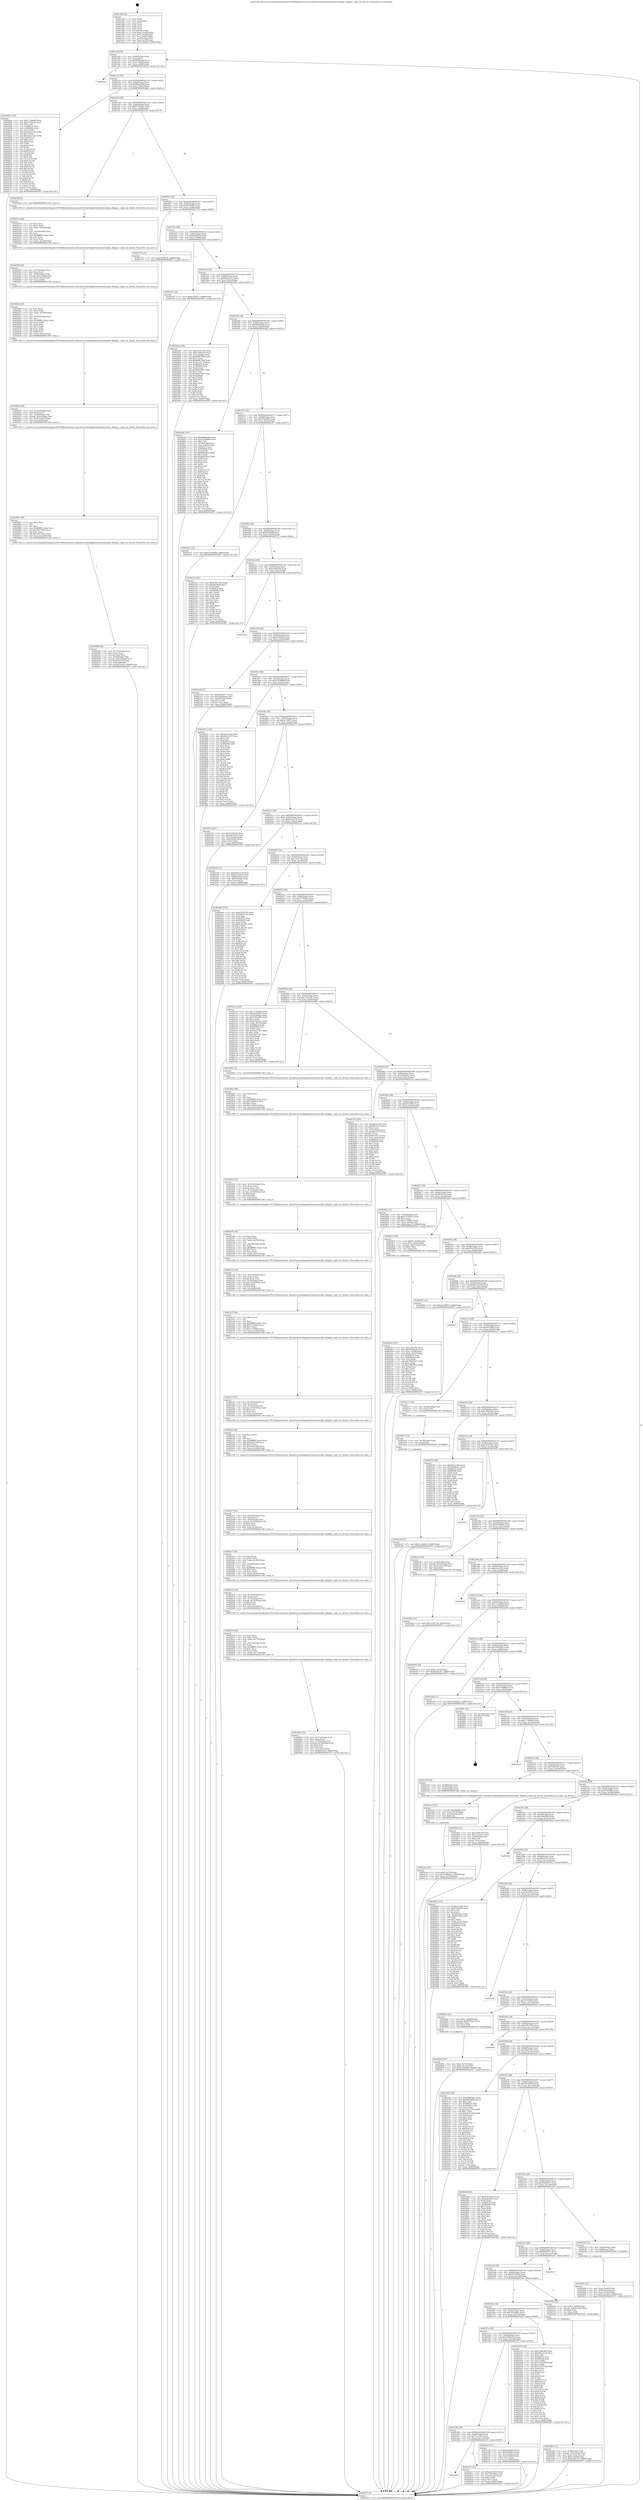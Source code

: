 digraph "0x401e80" {
  label = "0x401e80 (/mnt/c/Users/mathe/Desktop/tcc/POCII/binaries/extr_linuxdriversmediaplatformdavincivpbe_display.c_vpbe_try_format_Final-ollvm.out::main(0))"
  labelloc = "t"
  node[shape=record]

  Entry [label="",width=0.3,height=0.3,shape=circle,fillcolor=black,style=filled]
  "0x401ead" [label="{
     0x401ead [29]\l
     | [instrs]\l
     &nbsp;&nbsp;0x401ead \<+3\>: mov -0x80(%rbp),%eax\l
     &nbsp;&nbsp;0x401eb0 \<+2\>: mov %eax,%ecx\l
     &nbsp;&nbsp;0x401eb2 \<+6\>: sub $0x84d8dab0,%ecx\l
     &nbsp;&nbsp;0x401eb8 \<+6\>: mov %eax,-0x84(%rbp)\l
     &nbsp;&nbsp;0x401ebe \<+6\>: mov %ecx,-0x88(%rbp)\l
     &nbsp;&nbsp;0x401ec4 \<+6\>: je 0000000000403050 \<main+0x11d0\>\l
  }"]
  "0x403050" [label="{
     0x403050\l
  }", style=dashed]
  "0x401eca" [label="{
     0x401eca [28]\l
     | [instrs]\l
     &nbsp;&nbsp;0x401eca \<+5\>: jmp 0000000000401ecf \<main+0x4f\>\l
     &nbsp;&nbsp;0x401ecf \<+6\>: mov -0x84(%rbp),%eax\l
     &nbsp;&nbsp;0x401ed5 \<+5\>: sub $0x8bbcbf3f,%eax\l
     &nbsp;&nbsp;0x401eda \<+6\>: mov %eax,-0x8c(%rbp)\l
     &nbsp;&nbsp;0x401ee0 \<+6\>: je 0000000000402b8a \<main+0xd0a\>\l
  }"]
  Exit [label="",width=0.3,height=0.3,shape=circle,fillcolor=black,style=filled,peripheries=2]
  "0x402b8a" [label="{
     0x402b8a [144]\l
     | [instrs]\l
     &nbsp;&nbsp;0x402b8a \<+5\>: mov $0x173b8a0f,%eax\l
     &nbsp;&nbsp;0x402b8f \<+5\>: mov $0xc575b441,%ecx\l
     &nbsp;&nbsp;0x402b94 \<+2\>: mov $0x1,%dl\l
     &nbsp;&nbsp;0x402b96 \<+7\>: mov 0x406074,%esi\l
     &nbsp;&nbsp;0x402b9d \<+7\>: mov 0x406080,%edi\l
     &nbsp;&nbsp;0x402ba4 \<+3\>: mov %esi,%r8d\l
     &nbsp;&nbsp;0x402ba7 \<+7\>: add $0x3abe11dd,%r8d\l
     &nbsp;&nbsp;0x402bae \<+4\>: sub $0x1,%r8d\l
     &nbsp;&nbsp;0x402bb2 \<+7\>: sub $0x3abe11dd,%r8d\l
     &nbsp;&nbsp;0x402bb9 \<+4\>: imul %r8d,%esi\l
     &nbsp;&nbsp;0x402bbd \<+3\>: and $0x1,%esi\l
     &nbsp;&nbsp;0x402bc0 \<+3\>: cmp $0x0,%esi\l
     &nbsp;&nbsp;0x402bc3 \<+4\>: sete %r9b\l
     &nbsp;&nbsp;0x402bc7 \<+3\>: cmp $0xa,%edi\l
     &nbsp;&nbsp;0x402bca \<+4\>: setl %r10b\l
     &nbsp;&nbsp;0x402bce \<+3\>: mov %r9b,%r11b\l
     &nbsp;&nbsp;0x402bd1 \<+4\>: xor $0xff,%r11b\l
     &nbsp;&nbsp;0x402bd5 \<+3\>: mov %r10b,%bl\l
     &nbsp;&nbsp;0x402bd8 \<+3\>: xor $0xff,%bl\l
     &nbsp;&nbsp;0x402bdb \<+3\>: xor $0x0,%dl\l
     &nbsp;&nbsp;0x402bde \<+3\>: mov %r11b,%r14b\l
     &nbsp;&nbsp;0x402be1 \<+4\>: and $0x0,%r14b\l
     &nbsp;&nbsp;0x402be5 \<+3\>: and %dl,%r9b\l
     &nbsp;&nbsp;0x402be8 \<+3\>: mov %bl,%r15b\l
     &nbsp;&nbsp;0x402beb \<+4\>: and $0x0,%r15b\l
     &nbsp;&nbsp;0x402bef \<+3\>: and %dl,%r10b\l
     &nbsp;&nbsp;0x402bf2 \<+3\>: or %r9b,%r14b\l
     &nbsp;&nbsp;0x402bf5 \<+3\>: or %r10b,%r15b\l
     &nbsp;&nbsp;0x402bf8 \<+3\>: xor %r15b,%r14b\l
     &nbsp;&nbsp;0x402bfb \<+3\>: or %bl,%r11b\l
     &nbsp;&nbsp;0x402bfe \<+4\>: xor $0xff,%r11b\l
     &nbsp;&nbsp;0x402c02 \<+3\>: or $0x0,%dl\l
     &nbsp;&nbsp;0x402c05 \<+3\>: and %dl,%r11b\l
     &nbsp;&nbsp;0x402c08 \<+3\>: or %r11b,%r14b\l
     &nbsp;&nbsp;0x402c0b \<+4\>: test $0x1,%r14b\l
     &nbsp;&nbsp;0x402c0f \<+3\>: cmovne %ecx,%eax\l
     &nbsp;&nbsp;0x402c12 \<+3\>: mov %eax,-0x80(%rbp)\l
     &nbsp;&nbsp;0x402c15 \<+5\>: jmp 0000000000403057 \<main+0x11d7\>\l
  }"]
  "0x401ee6" [label="{
     0x401ee6 [28]\l
     | [instrs]\l
     &nbsp;&nbsp;0x401ee6 \<+5\>: jmp 0000000000401eeb \<main+0x6b\>\l
     &nbsp;&nbsp;0x401eeb \<+6\>: mov -0x84(%rbp),%eax\l
     &nbsp;&nbsp;0x401ef1 \<+5\>: sub $0x8e70e42e,%eax\l
     &nbsp;&nbsp;0x401ef6 \<+6\>: mov %eax,-0x90(%rbp)\l
     &nbsp;&nbsp;0x401efc \<+6\>: je 00000000004025bf \<main+0x73f\>\l
  }"]
  "0x402e2f" [label="{
     0x402e2f [12]\l
     | [instrs]\l
     &nbsp;&nbsp;0x402e2f \<+7\>: movl $0x11a42630,-0x80(%rbp)\l
     &nbsp;&nbsp;0x402e36 \<+5\>: jmp 0000000000403057 \<main+0x11d7\>\l
  }"]
  "0x4025bf" [label="{
     0x4025bf [5]\l
     | [instrs]\l
     &nbsp;&nbsp;0x4025bf \<+5\>: call 0000000000401160 \<next_i\>\l
     | [calls]\l
     &nbsp;&nbsp;0x401160 \{1\} (/mnt/c/Users/mathe/Desktop/tcc/POCII/binaries/extr_linuxdriversmediaplatformdavincivpbe_display.c_vpbe_try_format_Final-ollvm.out::next_i)\l
  }"]
  "0x401f02" [label="{
     0x401f02 [28]\l
     | [instrs]\l
     &nbsp;&nbsp;0x401f02 \<+5\>: jmp 0000000000401f07 \<main+0x87\>\l
     &nbsp;&nbsp;0x401f07 \<+6\>: mov -0x84(%rbp),%eax\l
     &nbsp;&nbsp;0x401f0d \<+5\>: sub $0x8ef390f0,%eax\l
     &nbsp;&nbsp;0x401f12 \<+6\>: mov %eax,-0x94(%rbp)\l
     &nbsp;&nbsp;0x401f18 \<+6\>: je 0000000000402776 \<main+0x8f6\>\l
  }"]
  "0x402e23" [label="{
     0x402e23 [12]\l
     | [instrs]\l
     &nbsp;&nbsp;0x402e23 \<+4\>: mov -0x70(%rbp),%rax\l
     &nbsp;&nbsp;0x402e27 \<+3\>: mov %rax,%rdi\l
     &nbsp;&nbsp;0x402e2a \<+5\>: call 0000000000401030 \<free@plt\>\l
     | [calls]\l
     &nbsp;&nbsp;0x401030 \{1\} (unknown)\l
  }"]
  "0x402776" [label="{
     0x402776 [12]\l
     | [instrs]\l
     &nbsp;&nbsp;0x402776 \<+7\>: movl $0xe30662eb,-0x80(%rbp)\l
     &nbsp;&nbsp;0x40277d \<+5\>: jmp 0000000000403057 \<main+0x11d7\>\l
  }"]
  "0x401f1e" [label="{
     0x401f1e [28]\l
     | [instrs]\l
     &nbsp;&nbsp;0x401f1e \<+5\>: jmp 0000000000401f23 \<main+0xa3\>\l
     &nbsp;&nbsp;0x401f23 \<+6\>: mov -0x84(%rbp),%eax\l
     &nbsp;&nbsp;0x401f29 \<+5\>: sub $0x9245bec9,%eax\l
     &nbsp;&nbsp;0x401f2e \<+6\>: mov %eax,-0x98(%rbp)\l
     &nbsp;&nbsp;0x401f34 \<+6\>: je 0000000000402547 \<main+0x6c7\>\l
  }"]
  "0x402d02" [label="{
     0x402d02 [12]\l
     | [instrs]\l
     &nbsp;&nbsp;0x402d02 \<+7\>: movl $0xc1b3f73d,-0x80(%rbp)\l
     &nbsp;&nbsp;0x402d09 \<+5\>: jmp 0000000000403057 \<main+0x11d7\>\l
  }"]
  "0x402547" [label="{
     0x402547 [12]\l
     | [instrs]\l
     &nbsp;&nbsp;0x402547 \<+7\>: movl $0xbc35f87c,-0x80(%rbp)\l
     &nbsp;&nbsp;0x40254e \<+5\>: jmp 0000000000403057 \<main+0x11d7\>\l
  }"]
  "0x401f3a" [label="{
     0x401f3a [28]\l
     | [instrs]\l
     &nbsp;&nbsp;0x401f3a \<+5\>: jmp 0000000000401f3f \<main+0xbf\>\l
     &nbsp;&nbsp;0x401f3f \<+6\>: mov -0x84(%rbp),%eax\l
     &nbsp;&nbsp;0x401f45 \<+5\>: sub $0x94da71e7,%eax\l
     &nbsp;&nbsp;0x401f4a \<+6\>: mov %eax,-0x9c(%rbp)\l
     &nbsp;&nbsp;0x401f50 \<+6\>: je 0000000000402d9e \<main+0xf1e\>\l
  }"]
  "0x402cba" [label="{
     0x402cba [25]\l
     | [instrs]\l
     &nbsp;&nbsp;0x402cba \<+7\>: movl $0x0,-0x7c(%rbp)\l
     &nbsp;&nbsp;0x402cc1 \<+7\>: movl $0x7b48d32e,-0x80(%rbp)\l
     &nbsp;&nbsp;0x402cc8 \<+6\>: mov %eax,-0x178(%rbp)\l
     &nbsp;&nbsp;0x402cce \<+5\>: jmp 0000000000403057 \<main+0x11d7\>\l
  }"]
  "0x402d9e" [label="{
     0x402d9e [109]\l
     | [instrs]\l
     &nbsp;&nbsp;0x402d9e \<+5\>: mov $0xe3103765,%eax\l
     &nbsp;&nbsp;0x402da3 \<+5\>: mov $0x135b4205,%ecx\l
     &nbsp;&nbsp;0x402da8 \<+3\>: mov -0x7c(%rbp),%edx\l
     &nbsp;&nbsp;0x402dab \<+6\>: sub $0x8d86748b,%edx\l
     &nbsp;&nbsp;0x402db1 \<+3\>: add $0x1,%edx\l
     &nbsp;&nbsp;0x402db4 \<+6\>: add $0x8d86748b,%edx\l
     &nbsp;&nbsp;0x402dba \<+3\>: mov %edx,-0x7c(%rbp)\l
     &nbsp;&nbsp;0x402dbd \<+7\>: mov 0x406074,%edx\l
     &nbsp;&nbsp;0x402dc4 \<+7\>: mov 0x406080,%esi\l
     &nbsp;&nbsp;0x402dcb \<+2\>: mov %edx,%edi\l
     &nbsp;&nbsp;0x402dcd \<+6\>: add $0x84de3067,%edi\l
     &nbsp;&nbsp;0x402dd3 \<+3\>: sub $0x1,%edi\l
     &nbsp;&nbsp;0x402dd6 \<+6\>: sub $0x84de3067,%edi\l
     &nbsp;&nbsp;0x402ddc \<+3\>: imul %edi,%edx\l
     &nbsp;&nbsp;0x402ddf \<+3\>: and $0x1,%edx\l
     &nbsp;&nbsp;0x402de2 \<+3\>: cmp $0x0,%edx\l
     &nbsp;&nbsp;0x402de5 \<+4\>: sete %r8b\l
     &nbsp;&nbsp;0x402de9 \<+3\>: cmp $0xa,%esi\l
     &nbsp;&nbsp;0x402dec \<+4\>: setl %r9b\l
     &nbsp;&nbsp;0x402df0 \<+3\>: mov %r8b,%r10b\l
     &nbsp;&nbsp;0x402df3 \<+3\>: and %r9b,%r10b\l
     &nbsp;&nbsp;0x402df6 \<+3\>: xor %r9b,%r8b\l
     &nbsp;&nbsp;0x402df9 \<+3\>: or %r8b,%r10b\l
     &nbsp;&nbsp;0x402dfc \<+4\>: test $0x1,%r10b\l
     &nbsp;&nbsp;0x402e00 \<+3\>: cmovne %ecx,%eax\l
     &nbsp;&nbsp;0x402e03 \<+3\>: mov %eax,-0x80(%rbp)\l
     &nbsp;&nbsp;0x402e06 \<+5\>: jmp 0000000000403057 \<main+0x11d7\>\l
  }"]
  "0x401f56" [label="{
     0x401f56 [28]\l
     | [instrs]\l
     &nbsp;&nbsp;0x401f56 \<+5\>: jmp 0000000000401f5b \<main+0xdb\>\l
     &nbsp;&nbsp;0x401f5b \<+6\>: mov -0x84(%rbp),%eax\l
     &nbsp;&nbsp;0x401f61 \<+5\>: sub $0x9d02b656,%eax\l
     &nbsp;&nbsp;0x401f66 \<+6\>: mov %eax,-0xa0(%rbp)\l
     &nbsp;&nbsp;0x401f6c \<+6\>: je 0000000000402efb \<main+0x107b\>\l
  }"]
  "0x402ca3" [label="{
     0x402ca3 [23]\l
     | [instrs]\l
     &nbsp;&nbsp;0x402ca3 \<+10\>: movabs $0x4040b6,%rdi\l
     &nbsp;&nbsp;0x402cad \<+3\>: mov %eax,-0x78(%rbp)\l
     &nbsp;&nbsp;0x402cb0 \<+3\>: mov -0x78(%rbp),%esi\l
     &nbsp;&nbsp;0x402cb3 \<+2\>: mov $0x0,%al\l
     &nbsp;&nbsp;0x402cb5 \<+5\>: call 0000000000401040 \<printf@plt\>\l
     | [calls]\l
     &nbsp;&nbsp;0x401040 \{1\} (unknown)\l
  }"]
  "0x402efb" [label="{
     0x402efb [150]\l
     | [instrs]\l
     &nbsp;&nbsp;0x402efb \<+5\>: mov $0x84d8dab0,%eax\l
     &nbsp;&nbsp;0x402f00 \<+5\>: mov $0x14348849,%ecx\l
     &nbsp;&nbsp;0x402f05 \<+2\>: mov $0x1,%dl\l
     &nbsp;&nbsp;0x402f07 \<+3\>: mov -0x34(%rbp),%esi\l
     &nbsp;&nbsp;0x402f0a \<+3\>: mov %esi,-0x24(%rbp)\l
     &nbsp;&nbsp;0x402f0d \<+7\>: mov 0x406074,%esi\l
     &nbsp;&nbsp;0x402f14 \<+7\>: mov 0x406080,%edi\l
     &nbsp;&nbsp;0x402f1b \<+3\>: mov %esi,%r8d\l
     &nbsp;&nbsp;0x402f1e \<+7\>: sub $0xfb9d58e3,%r8d\l
     &nbsp;&nbsp;0x402f25 \<+4\>: sub $0x1,%r8d\l
     &nbsp;&nbsp;0x402f29 \<+7\>: add $0xfb9d58e3,%r8d\l
     &nbsp;&nbsp;0x402f30 \<+4\>: imul %r8d,%esi\l
     &nbsp;&nbsp;0x402f34 \<+3\>: and $0x1,%esi\l
     &nbsp;&nbsp;0x402f37 \<+3\>: cmp $0x0,%esi\l
     &nbsp;&nbsp;0x402f3a \<+4\>: sete %r9b\l
     &nbsp;&nbsp;0x402f3e \<+3\>: cmp $0xa,%edi\l
     &nbsp;&nbsp;0x402f41 \<+4\>: setl %r10b\l
     &nbsp;&nbsp;0x402f45 \<+3\>: mov %r9b,%r11b\l
     &nbsp;&nbsp;0x402f48 \<+4\>: xor $0xff,%r11b\l
     &nbsp;&nbsp;0x402f4c \<+3\>: mov %r10b,%bl\l
     &nbsp;&nbsp;0x402f4f \<+3\>: xor $0xff,%bl\l
     &nbsp;&nbsp;0x402f52 \<+3\>: xor $0x0,%dl\l
     &nbsp;&nbsp;0x402f55 \<+3\>: mov %r11b,%r14b\l
     &nbsp;&nbsp;0x402f58 \<+4\>: and $0x0,%r14b\l
     &nbsp;&nbsp;0x402f5c \<+3\>: and %dl,%r9b\l
     &nbsp;&nbsp;0x402f5f \<+3\>: mov %bl,%r15b\l
     &nbsp;&nbsp;0x402f62 \<+4\>: and $0x0,%r15b\l
     &nbsp;&nbsp;0x402f66 \<+3\>: and %dl,%r10b\l
     &nbsp;&nbsp;0x402f69 \<+3\>: or %r9b,%r14b\l
     &nbsp;&nbsp;0x402f6c \<+3\>: or %r10b,%r15b\l
     &nbsp;&nbsp;0x402f6f \<+3\>: xor %r15b,%r14b\l
     &nbsp;&nbsp;0x402f72 \<+3\>: or %bl,%r11b\l
     &nbsp;&nbsp;0x402f75 \<+4\>: xor $0xff,%r11b\l
     &nbsp;&nbsp;0x402f79 \<+3\>: or $0x0,%dl\l
     &nbsp;&nbsp;0x402f7c \<+3\>: and %dl,%r11b\l
     &nbsp;&nbsp;0x402f7f \<+3\>: or %r11b,%r14b\l
     &nbsp;&nbsp;0x402f82 \<+4\>: test $0x1,%r14b\l
     &nbsp;&nbsp;0x402f86 \<+3\>: cmovne %ecx,%eax\l
     &nbsp;&nbsp;0x402f89 \<+3\>: mov %eax,-0x80(%rbp)\l
     &nbsp;&nbsp;0x402f8c \<+5\>: jmp 0000000000403057 \<main+0x11d7\>\l
  }"]
  "0x401f72" [label="{
     0x401f72 [28]\l
     | [instrs]\l
     &nbsp;&nbsp;0x401f72 \<+5\>: jmp 0000000000401f77 \<main+0xf7\>\l
     &nbsp;&nbsp;0x401f77 \<+6\>: mov -0x84(%rbp),%eax\l
     &nbsp;&nbsp;0x401f7d \<+5\>: sub $0xa10e6290,%eax\l
     &nbsp;&nbsp;0x401f82 \<+6\>: mov %eax,-0xa4(%rbp)\l
     &nbsp;&nbsp;0x401f88 \<+6\>: je 0000000000402c87 \<main+0xe07\>\l
  }"]
  "0x402b63" [label="{
     0x402b63 [39]\l
     | [instrs]\l
     &nbsp;&nbsp;0x402b63 \<+6\>: mov -0x174(%rbp),%ecx\l
     &nbsp;&nbsp;0x402b69 \<+3\>: imul %eax,%ecx\l
     &nbsp;&nbsp;0x402b6c \<+4\>: mov -0x70(%rbp),%rsi\l
     &nbsp;&nbsp;0x402b70 \<+4\>: movslq -0x74(%rbp),%rdi\l
     &nbsp;&nbsp;0x402b74 \<+4\>: shl $0x5,%rdi\l
     &nbsp;&nbsp;0x402b78 \<+3\>: add %rdi,%rsi\l
     &nbsp;&nbsp;0x402b7b \<+3\>: mov %ecx,0x1c(%rsi)\l
     &nbsp;&nbsp;0x402b7e \<+7\>: movl $0x8bbcbf3f,-0x80(%rbp)\l
     &nbsp;&nbsp;0x402b85 \<+5\>: jmp 0000000000403057 \<main+0x11d7\>\l
  }"]
  "0x402c87" [label="{
     0x402c87 [12]\l
     | [instrs]\l
     &nbsp;&nbsp;0x402c87 \<+7\>: movl $0xb7839689,-0x80(%rbp)\l
     &nbsp;&nbsp;0x402c8e \<+5\>: jmp 0000000000403057 \<main+0x11d7\>\l
  }"]
  "0x401f8e" [label="{
     0x401f8e [28]\l
     | [instrs]\l
     &nbsp;&nbsp;0x401f8e \<+5\>: jmp 0000000000401f93 \<main+0x113\>\l
     &nbsp;&nbsp;0x401f93 \<+6\>: mov -0x84(%rbp),%eax\l
     &nbsp;&nbsp;0x401f99 \<+5\>: sub $0xa4ba0ff2,%eax\l
     &nbsp;&nbsp;0x401f9e \<+6\>: mov %eax,-0xa8(%rbp)\l
     &nbsp;&nbsp;0x401fa4 \<+6\>: je 0000000000402723 \<main+0x8a3\>\l
  }"]
  "0x402b35" [label="{
     0x402b35 [46]\l
     | [instrs]\l
     &nbsp;&nbsp;0x402b35 \<+2\>: xor %ecx,%ecx\l
     &nbsp;&nbsp;0x402b37 \<+5\>: mov $0x2,%edx\l
     &nbsp;&nbsp;0x402b3c \<+6\>: mov %edx,-0x170(%rbp)\l
     &nbsp;&nbsp;0x402b42 \<+1\>: cltd\l
     &nbsp;&nbsp;0x402b43 \<+7\>: mov -0x170(%rbp),%r9d\l
     &nbsp;&nbsp;0x402b4a \<+3\>: idiv %r9d\l
     &nbsp;&nbsp;0x402b4d \<+6\>: imul $0xfffffffe,%edx,%edx\l
     &nbsp;&nbsp;0x402b53 \<+3\>: sub $0x1,%ecx\l
     &nbsp;&nbsp;0x402b56 \<+2\>: sub %ecx,%edx\l
     &nbsp;&nbsp;0x402b58 \<+6\>: mov %edx,-0x174(%rbp)\l
     &nbsp;&nbsp;0x402b5e \<+5\>: call 0000000000401160 \<next_i\>\l
     | [calls]\l
     &nbsp;&nbsp;0x401160 \{1\} (/mnt/c/Users/mathe/Desktop/tcc/POCII/binaries/extr_linuxdriversmediaplatformdavincivpbe_display.c_vpbe_try_format_Final-ollvm.out::next_i)\l
  }"]
  "0x402723" [label="{
     0x402723 [83]\l
     | [instrs]\l
     &nbsp;&nbsp;0x402723 \<+5\>: mov $0x478e7034,%eax\l
     &nbsp;&nbsp;0x402728 \<+5\>: mov $0x8ef390f0,%ecx\l
     &nbsp;&nbsp;0x40272d \<+2\>: xor %edx,%edx\l
     &nbsp;&nbsp;0x40272f \<+7\>: mov 0x406074,%esi\l
     &nbsp;&nbsp;0x402736 \<+7\>: mov 0x406080,%edi\l
     &nbsp;&nbsp;0x40273d \<+3\>: sub $0x1,%edx\l
     &nbsp;&nbsp;0x402740 \<+3\>: mov %esi,%r8d\l
     &nbsp;&nbsp;0x402743 \<+3\>: add %edx,%r8d\l
     &nbsp;&nbsp;0x402746 \<+4\>: imul %r8d,%esi\l
     &nbsp;&nbsp;0x40274a \<+3\>: and $0x1,%esi\l
     &nbsp;&nbsp;0x40274d \<+3\>: cmp $0x0,%esi\l
     &nbsp;&nbsp;0x402750 \<+4\>: sete %r9b\l
     &nbsp;&nbsp;0x402754 \<+3\>: cmp $0xa,%edi\l
     &nbsp;&nbsp;0x402757 \<+4\>: setl %r10b\l
     &nbsp;&nbsp;0x40275b \<+3\>: mov %r9b,%r11b\l
     &nbsp;&nbsp;0x40275e \<+3\>: and %r10b,%r11b\l
     &nbsp;&nbsp;0x402761 \<+3\>: xor %r10b,%r9b\l
     &nbsp;&nbsp;0x402764 \<+3\>: or %r9b,%r11b\l
     &nbsp;&nbsp;0x402767 \<+4\>: test $0x1,%r11b\l
     &nbsp;&nbsp;0x40276b \<+3\>: cmovne %ecx,%eax\l
     &nbsp;&nbsp;0x40276e \<+3\>: mov %eax,-0x80(%rbp)\l
     &nbsp;&nbsp;0x402771 \<+5\>: jmp 0000000000403057 \<main+0x11d7\>\l
  }"]
  "0x401faa" [label="{
     0x401faa [28]\l
     | [instrs]\l
     &nbsp;&nbsp;0x401faa \<+5\>: jmp 0000000000401faf \<main+0x12f\>\l
     &nbsp;&nbsp;0x401faf \<+6\>: mov -0x84(%rbp),%eax\l
     &nbsp;&nbsp;0x401fb5 \<+5\>: sub $0xa5b4bad4,%eax\l
     &nbsp;&nbsp;0x401fba \<+6\>: mov %eax,-0xac(%rbp)\l
     &nbsp;&nbsp;0x401fc0 \<+6\>: je 00000000004023db \<main+0x55b\>\l
  }"]
  "0x402b15" [label="{
     0x402b15 [32]\l
     | [instrs]\l
     &nbsp;&nbsp;0x402b15 \<+6\>: mov -0x16c(%rbp),%ecx\l
     &nbsp;&nbsp;0x402b1b \<+3\>: imul %eax,%ecx\l
     &nbsp;&nbsp;0x402b1e \<+4\>: mov -0x70(%rbp),%rsi\l
     &nbsp;&nbsp;0x402b22 \<+4\>: movslq -0x74(%rbp),%rdi\l
     &nbsp;&nbsp;0x402b26 \<+4\>: shl $0x5,%rdi\l
     &nbsp;&nbsp;0x402b2a \<+3\>: add %rdi,%rsi\l
     &nbsp;&nbsp;0x402b2d \<+3\>: mov %ecx,0x18(%rsi)\l
     &nbsp;&nbsp;0x402b30 \<+5\>: call 0000000000401160 \<next_i\>\l
     | [calls]\l
     &nbsp;&nbsp;0x401160 \{1\} (/mnt/c/Users/mathe/Desktop/tcc/POCII/binaries/extr_linuxdriversmediaplatformdavincivpbe_display.c_vpbe_try_format_Final-ollvm.out::next_i)\l
  }"]
  "0x4023db" [label="{
     0x4023db\l
  }", style=dashed]
  "0x401fc6" [label="{
     0x401fc6 [28]\l
     | [instrs]\l
     &nbsp;&nbsp;0x401fc6 \<+5\>: jmp 0000000000401fcb \<main+0x14b\>\l
     &nbsp;&nbsp;0x401fcb \<+6\>: mov -0x84(%rbp),%eax\l
     &nbsp;&nbsp;0x401fd1 \<+5\>: sub $0xac93fe09,%eax\l
     &nbsp;&nbsp;0x401fd6 \<+6\>: mov %eax,-0xb0(%rbp)\l
     &nbsp;&nbsp;0x401fdc \<+6\>: je 00000000004023c0 \<main+0x540\>\l
  }"]
  "0x402ae7" [label="{
     0x402ae7 [46]\l
     | [instrs]\l
     &nbsp;&nbsp;0x402ae7 \<+2\>: xor %ecx,%ecx\l
     &nbsp;&nbsp;0x402ae9 \<+5\>: mov $0x2,%edx\l
     &nbsp;&nbsp;0x402aee \<+6\>: mov %edx,-0x168(%rbp)\l
     &nbsp;&nbsp;0x402af4 \<+1\>: cltd\l
     &nbsp;&nbsp;0x402af5 \<+7\>: mov -0x168(%rbp),%r9d\l
     &nbsp;&nbsp;0x402afc \<+3\>: idiv %r9d\l
     &nbsp;&nbsp;0x402aff \<+6\>: imul $0xfffffffe,%edx,%edx\l
     &nbsp;&nbsp;0x402b05 \<+3\>: sub $0x1,%ecx\l
     &nbsp;&nbsp;0x402b08 \<+2\>: sub %ecx,%edx\l
     &nbsp;&nbsp;0x402b0a \<+6\>: mov %edx,-0x16c(%rbp)\l
     &nbsp;&nbsp;0x402b10 \<+5\>: call 0000000000401160 \<next_i\>\l
     | [calls]\l
     &nbsp;&nbsp;0x401160 \{1\} (/mnt/c/Users/mathe/Desktop/tcc/POCII/binaries/extr_linuxdriversmediaplatformdavincivpbe_display.c_vpbe_try_format_Final-ollvm.out::next_i)\l
  }"]
  "0x4023c0" [label="{
     0x4023c0 [27]\l
     | [instrs]\l
     &nbsp;&nbsp;0x4023c0 \<+5\>: mov $0x604b0a71,%eax\l
     &nbsp;&nbsp;0x4023c5 \<+5\>: mov $0xa5b4bad4,%ecx\l
     &nbsp;&nbsp;0x4023ca \<+3\>: mov -0x30(%rbp),%edx\l
     &nbsp;&nbsp;0x4023cd \<+3\>: cmp $0x2,%edx\l
     &nbsp;&nbsp;0x4023d0 \<+3\>: cmovne %ecx,%eax\l
     &nbsp;&nbsp;0x4023d3 \<+3\>: mov %eax,-0x80(%rbp)\l
     &nbsp;&nbsp;0x4023d6 \<+5\>: jmp 0000000000403057 \<main+0x11d7\>\l
  }"]
  "0x401fe2" [label="{
     0x401fe2 [28]\l
     | [instrs]\l
     &nbsp;&nbsp;0x401fe2 \<+5\>: jmp 0000000000401fe7 \<main+0x167\>\l
     &nbsp;&nbsp;0x401fe7 \<+6\>: mov -0x84(%rbp),%eax\l
     &nbsp;&nbsp;0x401fed \<+5\>: sub $0xb7839689,%eax\l
     &nbsp;&nbsp;0x401ff2 \<+6\>: mov %eax,-0xb4(%rbp)\l
     &nbsp;&nbsp;0x401ff8 \<+6\>: je 000000000040287c \<main+0x9fc\>\l
  }"]
  "0x403057" [label="{
     0x403057 [5]\l
     | [instrs]\l
     &nbsp;&nbsp;0x403057 \<+5\>: jmp 0000000000401ead \<main+0x2d\>\l
  }"]
  "0x401e80" [label="{
     0x401e80 [45]\l
     | [instrs]\l
     &nbsp;&nbsp;0x401e80 \<+1\>: push %rbp\l
     &nbsp;&nbsp;0x401e81 \<+3\>: mov %rsp,%rbp\l
     &nbsp;&nbsp;0x401e84 \<+2\>: push %r15\l
     &nbsp;&nbsp;0x401e86 \<+2\>: push %r14\l
     &nbsp;&nbsp;0x401e88 \<+2\>: push %r12\l
     &nbsp;&nbsp;0x401e8a \<+1\>: push %rbx\l
     &nbsp;&nbsp;0x401e8b \<+7\>: sub $0x160,%rsp\l
     &nbsp;&nbsp;0x401e92 \<+7\>: movl $0x0,-0x34(%rbp)\l
     &nbsp;&nbsp;0x401e99 \<+3\>: mov %edi,-0x38(%rbp)\l
     &nbsp;&nbsp;0x401e9c \<+4\>: mov %rsi,-0x40(%rbp)\l
     &nbsp;&nbsp;0x401ea0 \<+3\>: mov -0x38(%rbp),%edi\l
     &nbsp;&nbsp;0x401ea3 \<+3\>: mov %edi,-0x30(%rbp)\l
     &nbsp;&nbsp;0x401ea6 \<+7\>: movl $0xac93fe09,-0x80(%rbp)\l
  }"]
  "0x402ac7" [label="{
     0x402ac7 [32]\l
     | [instrs]\l
     &nbsp;&nbsp;0x402ac7 \<+6\>: mov -0x164(%rbp),%ecx\l
     &nbsp;&nbsp;0x402acd \<+3\>: imul %eax,%ecx\l
     &nbsp;&nbsp;0x402ad0 \<+4\>: mov -0x70(%rbp),%rsi\l
     &nbsp;&nbsp;0x402ad4 \<+4\>: movslq -0x74(%rbp),%rdi\l
     &nbsp;&nbsp;0x402ad8 \<+4\>: shl $0x5,%rdi\l
     &nbsp;&nbsp;0x402adc \<+3\>: add %rdi,%rsi\l
     &nbsp;&nbsp;0x402adf \<+3\>: mov %ecx,0x14(%rsi)\l
     &nbsp;&nbsp;0x402ae2 \<+5\>: call 0000000000401160 \<next_i\>\l
     | [calls]\l
     &nbsp;&nbsp;0x401160 \{1\} (/mnt/c/Users/mathe/Desktop/tcc/POCII/binaries/extr_linuxdriversmediaplatformdavincivpbe_display.c_vpbe_try_format_Final-ollvm.out::next_i)\l
  }"]
  "0x40287c" [label="{
     0x40287c [134]\l
     | [instrs]\l
     &nbsp;&nbsp;0x40287c \<+5\>: mov $0xfa3e31b4,%eax\l
     &nbsp;&nbsp;0x402881 \<+5\>: mov $0x28b53c57,%ecx\l
     &nbsp;&nbsp;0x402886 \<+2\>: mov $0x1,%dl\l
     &nbsp;&nbsp;0x402888 \<+2\>: xor %esi,%esi\l
     &nbsp;&nbsp;0x40288a \<+7\>: mov 0x406074,%edi\l
     &nbsp;&nbsp;0x402891 \<+8\>: mov 0x406080,%r8d\l
     &nbsp;&nbsp;0x402899 \<+3\>: sub $0x1,%esi\l
     &nbsp;&nbsp;0x40289c \<+3\>: mov %edi,%r9d\l
     &nbsp;&nbsp;0x40289f \<+3\>: add %esi,%r9d\l
     &nbsp;&nbsp;0x4028a2 \<+4\>: imul %r9d,%edi\l
     &nbsp;&nbsp;0x4028a6 \<+3\>: and $0x1,%edi\l
     &nbsp;&nbsp;0x4028a9 \<+3\>: cmp $0x0,%edi\l
     &nbsp;&nbsp;0x4028ac \<+4\>: sete %r10b\l
     &nbsp;&nbsp;0x4028b0 \<+4\>: cmp $0xa,%r8d\l
     &nbsp;&nbsp;0x4028b4 \<+4\>: setl %r11b\l
     &nbsp;&nbsp;0x4028b8 \<+3\>: mov %r10b,%bl\l
     &nbsp;&nbsp;0x4028bb \<+3\>: xor $0xff,%bl\l
     &nbsp;&nbsp;0x4028be \<+3\>: mov %r11b,%r14b\l
     &nbsp;&nbsp;0x4028c1 \<+4\>: xor $0xff,%r14b\l
     &nbsp;&nbsp;0x4028c5 \<+3\>: xor $0x0,%dl\l
     &nbsp;&nbsp;0x4028c8 \<+3\>: mov %bl,%r15b\l
     &nbsp;&nbsp;0x4028cb \<+4\>: and $0x0,%r15b\l
     &nbsp;&nbsp;0x4028cf \<+3\>: and %dl,%r10b\l
     &nbsp;&nbsp;0x4028d2 \<+3\>: mov %r14b,%r12b\l
     &nbsp;&nbsp;0x4028d5 \<+4\>: and $0x0,%r12b\l
     &nbsp;&nbsp;0x4028d9 \<+3\>: and %dl,%r11b\l
     &nbsp;&nbsp;0x4028dc \<+3\>: or %r10b,%r15b\l
     &nbsp;&nbsp;0x4028df \<+3\>: or %r11b,%r12b\l
     &nbsp;&nbsp;0x4028e2 \<+3\>: xor %r12b,%r15b\l
     &nbsp;&nbsp;0x4028e5 \<+3\>: or %r14b,%bl\l
     &nbsp;&nbsp;0x4028e8 \<+3\>: xor $0xff,%bl\l
     &nbsp;&nbsp;0x4028eb \<+3\>: or $0x0,%dl\l
     &nbsp;&nbsp;0x4028ee \<+2\>: and %dl,%bl\l
     &nbsp;&nbsp;0x4028f0 \<+3\>: or %bl,%r15b\l
     &nbsp;&nbsp;0x4028f3 \<+4\>: test $0x1,%r15b\l
     &nbsp;&nbsp;0x4028f7 \<+3\>: cmovne %ecx,%eax\l
     &nbsp;&nbsp;0x4028fa \<+3\>: mov %eax,-0x80(%rbp)\l
     &nbsp;&nbsp;0x4028fd \<+5\>: jmp 0000000000403057 \<main+0x11d7\>\l
  }"]
  "0x401ffe" [label="{
     0x401ffe [28]\l
     | [instrs]\l
     &nbsp;&nbsp;0x401ffe \<+5\>: jmp 0000000000402003 \<main+0x183\>\l
     &nbsp;&nbsp;0x402003 \<+6\>: mov -0x84(%rbp),%eax\l
     &nbsp;&nbsp;0x402009 \<+5\>: sub $0xbc35f87c,%eax\l
     &nbsp;&nbsp;0x40200e \<+6\>: mov %eax,-0xb8(%rbp)\l
     &nbsp;&nbsp;0x402014 \<+6\>: je 0000000000402553 \<main+0x6d3\>\l
  }"]
  "0x402a9f" [label="{
     0x402a9f [40]\l
     | [instrs]\l
     &nbsp;&nbsp;0x402a9f \<+5\>: mov $0x2,%ecx\l
     &nbsp;&nbsp;0x402aa4 \<+1\>: cltd\l
     &nbsp;&nbsp;0x402aa5 \<+2\>: idiv %ecx\l
     &nbsp;&nbsp;0x402aa7 \<+6\>: imul $0xfffffffe,%edx,%ecx\l
     &nbsp;&nbsp;0x402aad \<+6\>: add $0x4abe1856,%ecx\l
     &nbsp;&nbsp;0x402ab3 \<+3\>: add $0x1,%ecx\l
     &nbsp;&nbsp;0x402ab6 \<+6\>: sub $0x4abe1856,%ecx\l
     &nbsp;&nbsp;0x402abc \<+6\>: mov %ecx,-0x164(%rbp)\l
     &nbsp;&nbsp;0x402ac2 \<+5\>: call 0000000000401160 \<next_i\>\l
     | [calls]\l
     &nbsp;&nbsp;0x401160 \{1\} (/mnt/c/Users/mathe/Desktop/tcc/POCII/binaries/extr_linuxdriversmediaplatformdavincivpbe_display.c_vpbe_try_format_Final-ollvm.out::next_i)\l
  }"]
  "0x402553" [label="{
     0x402553 [27]\l
     | [instrs]\l
     &nbsp;&nbsp;0x402553 \<+5\>: mov $0x3e735cdc,%eax\l
     &nbsp;&nbsp;0x402558 \<+5\>: mov $0x6a67b814,%ecx\l
     &nbsp;&nbsp;0x40255d \<+3\>: mov -0x5c(%rbp),%edx\l
     &nbsp;&nbsp;0x402560 \<+3\>: cmp -0x4c(%rbp),%edx\l
     &nbsp;&nbsp;0x402563 \<+3\>: cmovl %ecx,%eax\l
     &nbsp;&nbsp;0x402566 \<+3\>: mov %eax,-0x80(%rbp)\l
     &nbsp;&nbsp;0x402569 \<+5\>: jmp 0000000000403057 \<main+0x11d7\>\l
  }"]
  "0x40201a" [label="{
     0x40201a [28]\l
     | [instrs]\l
     &nbsp;&nbsp;0x40201a \<+5\>: jmp 000000000040201f \<main+0x19f\>\l
     &nbsp;&nbsp;0x40201f \<+6\>: mov -0x84(%rbp),%eax\l
     &nbsp;&nbsp;0x402025 \<+5\>: sub $0xbc4dc376,%eax\l
     &nbsp;&nbsp;0x40202a \<+6\>: mov %eax,-0xbc(%rbp)\l
     &nbsp;&nbsp;0x402030 \<+6\>: je 00000000004025a4 \<main+0x724\>\l
  }"]
  "0x402a7f" [label="{
     0x402a7f [32]\l
     | [instrs]\l
     &nbsp;&nbsp;0x402a7f \<+6\>: mov -0x160(%rbp),%ecx\l
     &nbsp;&nbsp;0x402a85 \<+3\>: imul %eax,%ecx\l
     &nbsp;&nbsp;0x402a88 \<+4\>: mov -0x70(%rbp),%rsi\l
     &nbsp;&nbsp;0x402a8c \<+4\>: movslq -0x74(%rbp),%rdi\l
     &nbsp;&nbsp;0x402a90 \<+4\>: shl $0x5,%rdi\l
     &nbsp;&nbsp;0x402a94 \<+3\>: add %rdi,%rsi\l
     &nbsp;&nbsp;0x402a97 \<+3\>: mov %ecx,0x10(%rsi)\l
     &nbsp;&nbsp;0x402a9a \<+5\>: call 0000000000401160 \<next_i\>\l
     | [calls]\l
     &nbsp;&nbsp;0x401160 \{1\} (/mnt/c/Users/mathe/Desktop/tcc/POCII/binaries/extr_linuxdriversmediaplatformdavincivpbe_display.c_vpbe_try_format_Final-ollvm.out::next_i)\l
  }"]
  "0x4025a4" [label="{
     0x4025a4 [27]\l
     | [instrs]\l
     &nbsp;&nbsp;0x4025a4 \<+5\>: mov $0x5052e37d,%eax\l
     &nbsp;&nbsp;0x4025a9 \<+5\>: mov $0x8e70e42e,%ecx\l
     &nbsp;&nbsp;0x4025ae \<+3\>: mov -0x64(%rbp),%edx\l
     &nbsp;&nbsp;0x4025b1 \<+3\>: cmp -0x60(%rbp),%edx\l
     &nbsp;&nbsp;0x4025b4 \<+3\>: cmovl %ecx,%eax\l
     &nbsp;&nbsp;0x4025b7 \<+3\>: mov %eax,-0x80(%rbp)\l
     &nbsp;&nbsp;0x4025ba \<+5\>: jmp 0000000000403057 \<main+0x11d7\>\l
  }"]
  "0x402036" [label="{
     0x402036 [28]\l
     | [instrs]\l
     &nbsp;&nbsp;0x402036 \<+5\>: jmp 000000000040203b \<main+0x1bb\>\l
     &nbsp;&nbsp;0x40203b \<+6\>: mov -0x84(%rbp),%eax\l
     &nbsp;&nbsp;0x402041 \<+5\>: sub $0xc1b3f73d,%eax\l
     &nbsp;&nbsp;0x402046 \<+6\>: mov %eax,-0xc0(%rbp)\l
     &nbsp;&nbsp;0x40204c \<+6\>: je 0000000000402d0e \<main+0xe8e\>\l
  }"]
  "0x402a57" [label="{
     0x402a57 [40]\l
     | [instrs]\l
     &nbsp;&nbsp;0x402a57 \<+5\>: mov $0x2,%ecx\l
     &nbsp;&nbsp;0x402a5c \<+1\>: cltd\l
     &nbsp;&nbsp;0x402a5d \<+2\>: idiv %ecx\l
     &nbsp;&nbsp;0x402a5f \<+6\>: imul $0xfffffffe,%edx,%ecx\l
     &nbsp;&nbsp;0x402a65 \<+6\>: add $0x71156fd5,%ecx\l
     &nbsp;&nbsp;0x402a6b \<+3\>: add $0x1,%ecx\l
     &nbsp;&nbsp;0x402a6e \<+6\>: sub $0x71156fd5,%ecx\l
     &nbsp;&nbsp;0x402a74 \<+6\>: mov %ecx,-0x160(%rbp)\l
     &nbsp;&nbsp;0x402a7a \<+5\>: call 0000000000401160 \<next_i\>\l
     | [calls]\l
     &nbsp;&nbsp;0x401160 \{1\} (/mnt/c/Users/mathe/Desktop/tcc/POCII/binaries/extr_linuxdriversmediaplatformdavincivpbe_display.c_vpbe_try_format_Final-ollvm.out::next_i)\l
  }"]
  "0x402d0e" [label="{
     0x402d0e [144]\l
     | [instrs]\l
     &nbsp;&nbsp;0x402d0e \<+5\>: mov $0xe3103765,%eax\l
     &nbsp;&nbsp;0x402d13 \<+5\>: mov $0x94da71e7,%ecx\l
     &nbsp;&nbsp;0x402d18 \<+2\>: mov $0x1,%dl\l
     &nbsp;&nbsp;0x402d1a \<+7\>: mov 0x406074,%esi\l
     &nbsp;&nbsp;0x402d21 \<+7\>: mov 0x406080,%edi\l
     &nbsp;&nbsp;0x402d28 \<+3\>: mov %esi,%r8d\l
     &nbsp;&nbsp;0x402d2b \<+7\>: add $0x6ca6c2f4,%r8d\l
     &nbsp;&nbsp;0x402d32 \<+4\>: sub $0x1,%r8d\l
     &nbsp;&nbsp;0x402d36 \<+7\>: sub $0x6ca6c2f4,%r8d\l
     &nbsp;&nbsp;0x402d3d \<+4\>: imul %r8d,%esi\l
     &nbsp;&nbsp;0x402d41 \<+3\>: and $0x1,%esi\l
     &nbsp;&nbsp;0x402d44 \<+3\>: cmp $0x0,%esi\l
     &nbsp;&nbsp;0x402d47 \<+4\>: sete %r9b\l
     &nbsp;&nbsp;0x402d4b \<+3\>: cmp $0xa,%edi\l
     &nbsp;&nbsp;0x402d4e \<+4\>: setl %r10b\l
     &nbsp;&nbsp;0x402d52 \<+3\>: mov %r9b,%r11b\l
     &nbsp;&nbsp;0x402d55 \<+4\>: xor $0xff,%r11b\l
     &nbsp;&nbsp;0x402d59 \<+3\>: mov %r10b,%bl\l
     &nbsp;&nbsp;0x402d5c \<+3\>: xor $0xff,%bl\l
     &nbsp;&nbsp;0x402d5f \<+3\>: xor $0x1,%dl\l
     &nbsp;&nbsp;0x402d62 \<+3\>: mov %r11b,%r14b\l
     &nbsp;&nbsp;0x402d65 \<+4\>: and $0xff,%r14b\l
     &nbsp;&nbsp;0x402d69 \<+3\>: and %dl,%r9b\l
     &nbsp;&nbsp;0x402d6c \<+3\>: mov %bl,%r15b\l
     &nbsp;&nbsp;0x402d6f \<+4\>: and $0xff,%r15b\l
     &nbsp;&nbsp;0x402d73 \<+3\>: and %dl,%r10b\l
     &nbsp;&nbsp;0x402d76 \<+3\>: or %r9b,%r14b\l
     &nbsp;&nbsp;0x402d79 \<+3\>: or %r10b,%r15b\l
     &nbsp;&nbsp;0x402d7c \<+3\>: xor %r15b,%r14b\l
     &nbsp;&nbsp;0x402d7f \<+3\>: or %bl,%r11b\l
     &nbsp;&nbsp;0x402d82 \<+4\>: xor $0xff,%r11b\l
     &nbsp;&nbsp;0x402d86 \<+3\>: or $0x1,%dl\l
     &nbsp;&nbsp;0x402d89 \<+3\>: and %dl,%r11b\l
     &nbsp;&nbsp;0x402d8c \<+3\>: or %r11b,%r14b\l
     &nbsp;&nbsp;0x402d8f \<+4\>: test $0x1,%r14b\l
     &nbsp;&nbsp;0x402d93 \<+3\>: cmovne %ecx,%eax\l
     &nbsp;&nbsp;0x402d96 \<+3\>: mov %eax,-0x80(%rbp)\l
     &nbsp;&nbsp;0x402d99 \<+5\>: jmp 0000000000403057 \<main+0x11d7\>\l
  }"]
  "0x402052" [label="{
     0x402052 [28]\l
     | [instrs]\l
     &nbsp;&nbsp;0x402052 \<+5\>: jmp 0000000000402057 \<main+0x1d7\>\l
     &nbsp;&nbsp;0x402057 \<+6\>: mov -0x84(%rbp),%eax\l
     &nbsp;&nbsp;0x40205d \<+5\>: sub $0xc575b441,%eax\l
     &nbsp;&nbsp;0x402062 \<+6\>: mov %eax,-0xc4(%rbp)\l
     &nbsp;&nbsp;0x402068 \<+6\>: je 0000000000402c1a \<main+0xd9a\>\l
  }"]
  "0x402a33" [label="{
     0x402a33 [36]\l
     | [instrs]\l
     &nbsp;&nbsp;0x402a33 \<+6\>: mov -0x15c(%rbp),%ecx\l
     &nbsp;&nbsp;0x402a39 \<+3\>: imul %eax,%ecx\l
     &nbsp;&nbsp;0x402a3c \<+3\>: movslq %ecx,%rsi\l
     &nbsp;&nbsp;0x402a3f \<+4\>: mov -0x70(%rbp),%rdi\l
     &nbsp;&nbsp;0x402a43 \<+4\>: movslq -0x74(%rbp),%r8\l
     &nbsp;&nbsp;0x402a47 \<+4\>: shl $0x5,%r8\l
     &nbsp;&nbsp;0x402a4b \<+3\>: add %r8,%rdi\l
     &nbsp;&nbsp;0x402a4e \<+4\>: mov %rsi,0x8(%rdi)\l
     &nbsp;&nbsp;0x402a52 \<+5\>: call 0000000000401160 \<next_i\>\l
     | [calls]\l
     &nbsp;&nbsp;0x401160 \{1\} (/mnt/c/Users/mathe/Desktop/tcc/POCII/binaries/extr_linuxdriversmediaplatformdavincivpbe_display.c_vpbe_try_format_Final-ollvm.out::next_i)\l
  }"]
  "0x402c1a" [label="{
     0x402c1a [109]\l
     | [instrs]\l
     &nbsp;&nbsp;0x402c1a \<+5\>: mov $0x173b8a0f,%eax\l
     &nbsp;&nbsp;0x402c1f \<+5\>: mov $0xa10e6290,%ecx\l
     &nbsp;&nbsp;0x402c24 \<+3\>: mov -0x74(%rbp),%edx\l
     &nbsp;&nbsp;0x402c27 \<+6\>: sub $0x6762ad70,%edx\l
     &nbsp;&nbsp;0x402c2d \<+3\>: add $0x1,%edx\l
     &nbsp;&nbsp;0x402c30 \<+6\>: add $0x6762ad70,%edx\l
     &nbsp;&nbsp;0x402c36 \<+3\>: mov %edx,-0x74(%rbp)\l
     &nbsp;&nbsp;0x402c39 \<+7\>: mov 0x406074,%edx\l
     &nbsp;&nbsp;0x402c40 \<+7\>: mov 0x406080,%esi\l
     &nbsp;&nbsp;0x402c47 \<+2\>: mov %edx,%edi\l
     &nbsp;&nbsp;0x402c49 \<+6\>: add $0x10aa7327,%edi\l
     &nbsp;&nbsp;0x402c4f \<+3\>: sub $0x1,%edi\l
     &nbsp;&nbsp;0x402c52 \<+6\>: sub $0x10aa7327,%edi\l
     &nbsp;&nbsp;0x402c58 \<+3\>: imul %edi,%edx\l
     &nbsp;&nbsp;0x402c5b \<+3\>: and $0x1,%edx\l
     &nbsp;&nbsp;0x402c5e \<+3\>: cmp $0x0,%edx\l
     &nbsp;&nbsp;0x402c61 \<+4\>: sete %r8b\l
     &nbsp;&nbsp;0x402c65 \<+3\>: cmp $0xa,%esi\l
     &nbsp;&nbsp;0x402c68 \<+4\>: setl %r9b\l
     &nbsp;&nbsp;0x402c6c \<+3\>: mov %r8b,%r10b\l
     &nbsp;&nbsp;0x402c6f \<+3\>: and %r9b,%r10b\l
     &nbsp;&nbsp;0x402c72 \<+3\>: xor %r9b,%r8b\l
     &nbsp;&nbsp;0x402c75 \<+3\>: or %r8b,%r10b\l
     &nbsp;&nbsp;0x402c78 \<+4\>: test $0x1,%r10b\l
     &nbsp;&nbsp;0x402c7c \<+3\>: cmovne %ecx,%eax\l
     &nbsp;&nbsp;0x402c7f \<+3\>: mov %eax,-0x80(%rbp)\l
     &nbsp;&nbsp;0x402c82 \<+5\>: jmp 0000000000403057 \<main+0x11d7\>\l
  }"]
  "0x40206e" [label="{
     0x40206e [28]\l
     | [instrs]\l
     &nbsp;&nbsp;0x40206e \<+5\>: jmp 0000000000402073 \<main+0x1f3\>\l
     &nbsp;&nbsp;0x402073 \<+6\>: mov -0x84(%rbp),%eax\l
     &nbsp;&nbsp;0x402079 \<+5\>: sub $0xce5a3a01,%eax\l
     &nbsp;&nbsp;0x40207e \<+6\>: mov %eax,-0xc8(%rbp)\l
     &nbsp;&nbsp;0x402084 \<+6\>: je 00000000004029b5 \<main+0xb35\>\l
  }"]
  "0x402a05" [label="{
     0x402a05 [46]\l
     | [instrs]\l
     &nbsp;&nbsp;0x402a05 \<+2\>: xor %ecx,%ecx\l
     &nbsp;&nbsp;0x402a07 \<+5\>: mov $0x2,%edx\l
     &nbsp;&nbsp;0x402a0c \<+6\>: mov %edx,-0x158(%rbp)\l
     &nbsp;&nbsp;0x402a12 \<+1\>: cltd\l
     &nbsp;&nbsp;0x402a13 \<+7\>: mov -0x158(%rbp),%r9d\l
     &nbsp;&nbsp;0x402a1a \<+3\>: idiv %r9d\l
     &nbsp;&nbsp;0x402a1d \<+6\>: imul $0xfffffffe,%edx,%edx\l
     &nbsp;&nbsp;0x402a23 \<+3\>: sub $0x1,%ecx\l
     &nbsp;&nbsp;0x402a26 \<+2\>: sub %ecx,%edx\l
     &nbsp;&nbsp;0x402a28 \<+6\>: mov %edx,-0x15c(%rbp)\l
     &nbsp;&nbsp;0x402a2e \<+5\>: call 0000000000401160 \<next_i\>\l
     | [calls]\l
     &nbsp;&nbsp;0x401160 \{1\} (/mnt/c/Users/mathe/Desktop/tcc/POCII/binaries/extr_linuxdriversmediaplatformdavincivpbe_display.c_vpbe_try_format_Final-ollvm.out::next_i)\l
  }"]
  "0x4029b5" [label="{
     0x4029b5 [5]\l
     | [instrs]\l
     &nbsp;&nbsp;0x4029b5 \<+5\>: call 0000000000401160 \<next_i\>\l
     | [calls]\l
     &nbsp;&nbsp;0x401160 \{1\} (/mnt/c/Users/mathe/Desktop/tcc/POCII/binaries/extr_linuxdriversmediaplatformdavincivpbe_display.c_vpbe_try_format_Final-ollvm.out::next_i)\l
  }"]
  "0x40208a" [label="{
     0x40208a [28]\l
     | [instrs]\l
     &nbsp;&nbsp;0x40208a \<+5\>: jmp 000000000040208f \<main+0x20f\>\l
     &nbsp;&nbsp;0x40208f \<+6\>: mov -0x84(%rbp),%eax\l
     &nbsp;&nbsp;0x402095 \<+5\>: sub $0xd3604c21,%eax\l
     &nbsp;&nbsp;0x40209a \<+6\>: mov %eax,-0xcc(%rbp)\l
     &nbsp;&nbsp;0x4020a0 \<+6\>: je 00000000004027da \<main+0x95a\>\l
  }"]
  "0x4029e2" [label="{
     0x4029e2 [35]\l
     | [instrs]\l
     &nbsp;&nbsp;0x4029e2 \<+6\>: mov -0x154(%rbp),%ecx\l
     &nbsp;&nbsp;0x4029e8 \<+3\>: imul %eax,%ecx\l
     &nbsp;&nbsp;0x4029eb \<+3\>: movslq %ecx,%rsi\l
     &nbsp;&nbsp;0x4029ee \<+4\>: mov -0x70(%rbp),%rdi\l
     &nbsp;&nbsp;0x4029f2 \<+4\>: movslq -0x74(%rbp),%r8\l
     &nbsp;&nbsp;0x4029f6 \<+4\>: shl $0x5,%r8\l
     &nbsp;&nbsp;0x4029fa \<+3\>: add %r8,%rdi\l
     &nbsp;&nbsp;0x4029fd \<+3\>: mov %rsi,(%rdi)\l
     &nbsp;&nbsp;0x402a00 \<+5\>: call 0000000000401160 \<next_i\>\l
     | [calls]\l
     &nbsp;&nbsp;0x401160 \{1\} (/mnt/c/Users/mathe/Desktop/tcc/POCII/binaries/extr_linuxdriversmediaplatformdavincivpbe_display.c_vpbe_try_format_Final-ollvm.out::next_i)\l
  }"]
  "0x4027da" [label="{
     0x4027da [104]\l
     | [instrs]\l
     &nbsp;&nbsp;0x4027da \<+5\>: mov $0xdb31e10d,%eax\l
     &nbsp;&nbsp;0x4027df \<+5\>: mov $0xd953c57e,%ecx\l
     &nbsp;&nbsp;0x4027e4 \<+2\>: xor %edx,%edx\l
     &nbsp;&nbsp;0x4027e6 \<+3\>: mov -0x5c(%rbp),%esi\l
     &nbsp;&nbsp;0x4027e9 \<+6\>: sub $0xfb416115,%esi\l
     &nbsp;&nbsp;0x4027ef \<+3\>: add $0x1,%esi\l
     &nbsp;&nbsp;0x4027f2 \<+6\>: add $0xfb416115,%esi\l
     &nbsp;&nbsp;0x4027f8 \<+3\>: mov %esi,-0x5c(%rbp)\l
     &nbsp;&nbsp;0x4027fb \<+7\>: mov 0x406074,%esi\l
     &nbsp;&nbsp;0x402802 \<+7\>: mov 0x406080,%edi\l
     &nbsp;&nbsp;0x402809 \<+3\>: sub $0x1,%edx\l
     &nbsp;&nbsp;0x40280c \<+3\>: mov %esi,%r8d\l
     &nbsp;&nbsp;0x40280f \<+3\>: add %edx,%r8d\l
     &nbsp;&nbsp;0x402812 \<+4\>: imul %r8d,%esi\l
     &nbsp;&nbsp;0x402816 \<+3\>: and $0x1,%esi\l
     &nbsp;&nbsp;0x402819 \<+3\>: cmp $0x0,%esi\l
     &nbsp;&nbsp;0x40281c \<+4\>: sete %r9b\l
     &nbsp;&nbsp;0x402820 \<+3\>: cmp $0xa,%edi\l
     &nbsp;&nbsp;0x402823 \<+4\>: setl %r10b\l
     &nbsp;&nbsp;0x402827 \<+3\>: mov %r9b,%r11b\l
     &nbsp;&nbsp;0x40282a \<+3\>: and %r10b,%r11b\l
     &nbsp;&nbsp;0x40282d \<+3\>: xor %r10b,%r9b\l
     &nbsp;&nbsp;0x402830 \<+3\>: or %r9b,%r11b\l
     &nbsp;&nbsp;0x402833 \<+4\>: test $0x1,%r11b\l
     &nbsp;&nbsp;0x402837 \<+3\>: cmovne %ecx,%eax\l
     &nbsp;&nbsp;0x40283a \<+3\>: mov %eax,-0x80(%rbp)\l
     &nbsp;&nbsp;0x40283d \<+5\>: jmp 0000000000403057 \<main+0x11d7\>\l
  }"]
  "0x4020a6" [label="{
     0x4020a6 [28]\l
     | [instrs]\l
     &nbsp;&nbsp;0x4020a6 \<+5\>: jmp 00000000004020ab \<main+0x22b\>\l
     &nbsp;&nbsp;0x4020ab \<+6\>: mov -0x84(%rbp),%eax\l
     &nbsp;&nbsp;0x4020b1 \<+5\>: sub $0xd45c4c9c,%eax\l
     &nbsp;&nbsp;0x4020b6 \<+6\>: mov %eax,-0xd0(%rbp)\l
     &nbsp;&nbsp;0x4020bc \<+6\>: je 00000000004026b1 \<main+0x831\>\l
  }"]
  "0x4029ba" [label="{
     0x4029ba [40]\l
     | [instrs]\l
     &nbsp;&nbsp;0x4029ba \<+5\>: mov $0x2,%ecx\l
     &nbsp;&nbsp;0x4029bf \<+1\>: cltd\l
     &nbsp;&nbsp;0x4029c0 \<+2\>: idiv %ecx\l
     &nbsp;&nbsp;0x4029c2 \<+6\>: imul $0xfffffffe,%edx,%ecx\l
     &nbsp;&nbsp;0x4029c8 \<+6\>: sub $0xccfa041e,%ecx\l
     &nbsp;&nbsp;0x4029ce \<+3\>: add $0x1,%ecx\l
     &nbsp;&nbsp;0x4029d1 \<+6\>: add $0xccfa041e,%ecx\l
     &nbsp;&nbsp;0x4029d7 \<+6\>: mov %ecx,-0x154(%rbp)\l
     &nbsp;&nbsp;0x4029dd \<+5\>: call 0000000000401160 \<next_i\>\l
     | [calls]\l
     &nbsp;&nbsp;0x401160 \{1\} (/mnt/c/Users/mathe/Desktop/tcc/POCII/binaries/extr_linuxdriversmediaplatformdavincivpbe_display.c_vpbe_try_format_Final-ollvm.out::next_i)\l
  }"]
  "0x4026b1" [label="{
     0x4026b1 [31]\l
     | [instrs]\l
     &nbsp;&nbsp;0x4026b1 \<+3\>: mov -0x64(%rbp),%eax\l
     &nbsp;&nbsp;0x4026b4 \<+5\>: add $0x3c726847,%eax\l
     &nbsp;&nbsp;0x4026b9 \<+3\>: add $0x1,%eax\l
     &nbsp;&nbsp;0x4026bc \<+5\>: sub $0x3c726847,%eax\l
     &nbsp;&nbsp;0x4026c1 \<+3\>: mov %eax,-0x64(%rbp)\l
     &nbsp;&nbsp;0x4026c4 \<+7\>: movl $0xbc4dc376,-0x80(%rbp)\l
     &nbsp;&nbsp;0x4026cb \<+5\>: jmp 0000000000403057 \<main+0x11d7\>\l
  }"]
  "0x4020c2" [label="{
     0x4020c2 [28]\l
     | [instrs]\l
     &nbsp;&nbsp;0x4020c2 \<+5\>: jmp 00000000004020c7 \<main+0x247\>\l
     &nbsp;&nbsp;0x4020c7 \<+6\>: mov -0x84(%rbp),%eax\l
     &nbsp;&nbsp;0x4020cd \<+5\>: sub $0xd8e221c8,%eax\l
     &nbsp;&nbsp;0x4020d2 \<+6\>: mov %eax,-0xd4(%rbp)\l
     &nbsp;&nbsp;0x4020d8 \<+6\>: je 00000000004024c0 \<main+0x640\>\l
  }"]
  "0x402865" [label="{
     0x402865 [23]\l
     | [instrs]\l
     &nbsp;&nbsp;0x402865 \<+4\>: mov %rax,-0x70(%rbp)\l
     &nbsp;&nbsp;0x402869 \<+7\>: movl $0x0,-0x74(%rbp)\l
     &nbsp;&nbsp;0x402870 \<+7\>: movl $0xb7839689,-0x80(%rbp)\l
     &nbsp;&nbsp;0x402877 \<+5\>: jmp 0000000000403057 \<main+0x11d7\>\l
  }"]
  "0x4024c0" [label="{
     0x4024c0 [30]\l
     | [instrs]\l
     &nbsp;&nbsp;0x4024c0 \<+7\>: movl $0x64,-0x48(%rbp)\l
     &nbsp;&nbsp;0x4024c7 \<+7\>: movl $0x1,-0x4c(%rbp)\l
     &nbsp;&nbsp;0x4024ce \<+4\>: movslq -0x4c(%rbp),%rax\l
     &nbsp;&nbsp;0x4024d2 \<+4\>: shl $0x3,%rax\l
     &nbsp;&nbsp;0x4024d6 \<+3\>: mov %rax,%rdi\l
     &nbsp;&nbsp;0x4024d9 \<+5\>: call 0000000000401050 \<malloc@plt\>\l
     | [calls]\l
     &nbsp;&nbsp;0x401050 \{1\} (unknown)\l
  }"]
  "0x4020de" [label="{
     0x4020de [28]\l
     | [instrs]\l
     &nbsp;&nbsp;0x4020de \<+5\>: jmp 00000000004020e3 \<main+0x263\>\l
     &nbsp;&nbsp;0x4020e3 \<+6\>: mov -0x84(%rbp),%eax\l
     &nbsp;&nbsp;0x4020e9 \<+5\>: sub $0xd953c57e,%eax\l
     &nbsp;&nbsp;0x4020ee \<+6\>: mov %eax,-0xd8(%rbp)\l
     &nbsp;&nbsp;0x4020f4 \<+6\>: je 0000000000402842 \<main+0x9c2\>\l
  }"]
  "0x402689" [label="{
     0x402689 [40]\l
     | [instrs]\l
     &nbsp;&nbsp;0x402689 \<+6\>: mov -0x150(%rbp),%ecx\l
     &nbsp;&nbsp;0x40268f \<+3\>: imul %eax,%ecx\l
     &nbsp;&nbsp;0x402692 \<+3\>: movslq %ecx,%rdi\l
     &nbsp;&nbsp;0x402695 \<+4\>: mov -0x58(%rbp),%r8\l
     &nbsp;&nbsp;0x402699 \<+4\>: movslq -0x5c(%rbp),%r10\l
     &nbsp;&nbsp;0x40269d \<+4\>: mov (%r8,%r10,8),%r8\l
     &nbsp;&nbsp;0x4026a1 \<+4\>: mov %rdi,0x8(%r8)\l
     &nbsp;&nbsp;0x4026a5 \<+7\>: movl $0xd45c4c9c,-0x80(%rbp)\l
     &nbsp;&nbsp;0x4026ac \<+5\>: jmp 0000000000403057 \<main+0x11d7\>\l
  }"]
  "0x402842" [label="{
     0x402842 [12]\l
     | [instrs]\l
     &nbsp;&nbsp;0x402842 \<+7\>: movl $0xbc35f87c,-0x80(%rbp)\l
     &nbsp;&nbsp;0x402849 \<+5\>: jmp 0000000000403057 \<main+0x11d7\>\l
  }"]
  "0x4020fa" [label="{
     0x4020fa [28]\l
     | [instrs]\l
     &nbsp;&nbsp;0x4020fa \<+5\>: jmp 00000000004020ff \<main+0x27f\>\l
     &nbsp;&nbsp;0x4020ff \<+6\>: mov -0x84(%rbp),%eax\l
     &nbsp;&nbsp;0x402105 \<+5\>: sub $0xdb31e10d,%eax\l
     &nbsp;&nbsp;0x40210a \<+6\>: mov %eax,-0xdc(%rbp)\l
     &nbsp;&nbsp;0x402110 \<+6\>: je 0000000000402fe5 \<main+0x1165\>\l
  }"]
  "0x402661" [label="{
     0x402661 [40]\l
     | [instrs]\l
     &nbsp;&nbsp;0x402661 \<+5\>: mov $0x2,%ecx\l
     &nbsp;&nbsp;0x402666 \<+1\>: cltd\l
     &nbsp;&nbsp;0x402667 \<+2\>: idiv %ecx\l
     &nbsp;&nbsp;0x402669 \<+6\>: imul $0xfffffffe,%edx,%ecx\l
     &nbsp;&nbsp;0x40266f \<+6\>: sub $0x7db71d29,%ecx\l
     &nbsp;&nbsp;0x402675 \<+3\>: add $0x1,%ecx\l
     &nbsp;&nbsp;0x402678 \<+6\>: add $0x7db71d29,%ecx\l
     &nbsp;&nbsp;0x40267e \<+6\>: mov %ecx,-0x150(%rbp)\l
     &nbsp;&nbsp;0x402684 \<+5\>: call 0000000000401160 \<next_i\>\l
     | [calls]\l
     &nbsp;&nbsp;0x401160 \{1\} (/mnt/c/Users/mathe/Desktop/tcc/POCII/binaries/extr_linuxdriversmediaplatformdavincivpbe_display.c_vpbe_try_format_Final-ollvm.out::next_i)\l
  }"]
  "0x402fe5" [label="{
     0x402fe5\l
  }", style=dashed]
  "0x402116" [label="{
     0x402116 [28]\l
     | [instrs]\l
     &nbsp;&nbsp;0x402116 \<+5\>: jmp 000000000040211b \<main+0x29b\>\l
     &nbsp;&nbsp;0x40211b \<+6\>: mov -0x84(%rbp),%eax\l
     &nbsp;&nbsp;0x402121 \<+5\>: sub $0xdee2f4f2,%eax\l
     &nbsp;&nbsp;0x402126 \<+6\>: mov %eax,-0xe0(%rbp)\l
     &nbsp;&nbsp;0x40212c \<+6\>: je 0000000000402e17 \<main+0xf97\>\l
  }"]
  "0x402644" [label="{
     0x402644 [29]\l
     | [instrs]\l
     &nbsp;&nbsp;0x402644 \<+6\>: mov -0x14c(%rbp),%ecx\l
     &nbsp;&nbsp;0x40264a \<+3\>: imul %eax,%ecx\l
     &nbsp;&nbsp;0x40264d \<+4\>: mov -0x58(%rbp),%rdi\l
     &nbsp;&nbsp;0x402651 \<+4\>: movslq -0x5c(%rbp),%r8\l
     &nbsp;&nbsp;0x402655 \<+4\>: mov (%rdi,%r8,8),%rdi\l
     &nbsp;&nbsp;0x402659 \<+3\>: mov %ecx,0x4(%rdi)\l
     &nbsp;&nbsp;0x40265c \<+5\>: call 0000000000401160 \<next_i\>\l
     | [calls]\l
     &nbsp;&nbsp;0x401160 \{1\} (/mnt/c/Users/mathe/Desktop/tcc/POCII/binaries/extr_linuxdriversmediaplatformdavincivpbe_display.c_vpbe_try_format_Final-ollvm.out::next_i)\l
  }"]
  "0x402e17" [label="{
     0x402e17 [12]\l
     | [instrs]\l
     &nbsp;&nbsp;0x402e17 \<+4\>: mov -0x58(%rbp),%rax\l
     &nbsp;&nbsp;0x402e1b \<+3\>: mov %rax,%rdi\l
     &nbsp;&nbsp;0x402e1e \<+5\>: call 0000000000401030 \<free@plt\>\l
     | [calls]\l
     &nbsp;&nbsp;0x401030 \{1\} (unknown)\l
  }"]
  "0x402132" [label="{
     0x402132 [28]\l
     | [instrs]\l
     &nbsp;&nbsp;0x402132 \<+5\>: jmp 0000000000402137 \<main+0x2b7\>\l
     &nbsp;&nbsp;0x402137 \<+6\>: mov -0x84(%rbp),%eax\l
     &nbsp;&nbsp;0x40213d \<+5\>: sub $0xe30662eb,%eax\l
     &nbsp;&nbsp;0x402142 \<+6\>: mov %eax,-0xe4(%rbp)\l
     &nbsp;&nbsp;0x402148 \<+6\>: je 0000000000402782 \<main+0x902\>\l
  }"]
  "0x40260c" [label="{
     0x40260c [56]\l
     | [instrs]\l
     &nbsp;&nbsp;0x40260c \<+2\>: xor %ecx,%ecx\l
     &nbsp;&nbsp;0x40260e \<+5\>: mov $0x2,%edx\l
     &nbsp;&nbsp;0x402613 \<+6\>: mov %edx,-0x148(%rbp)\l
     &nbsp;&nbsp;0x402619 \<+1\>: cltd\l
     &nbsp;&nbsp;0x40261a \<+6\>: mov -0x148(%rbp),%esi\l
     &nbsp;&nbsp;0x402620 \<+2\>: idiv %esi\l
     &nbsp;&nbsp;0x402622 \<+6\>: imul $0xfffffffe,%edx,%edx\l
     &nbsp;&nbsp;0x402628 \<+3\>: mov %ecx,%r9d\l
     &nbsp;&nbsp;0x40262b \<+3\>: sub %edx,%r9d\l
     &nbsp;&nbsp;0x40262e \<+2\>: mov %ecx,%edx\l
     &nbsp;&nbsp;0x402630 \<+3\>: sub $0x1,%edx\l
     &nbsp;&nbsp;0x402633 \<+3\>: add %edx,%r9d\l
     &nbsp;&nbsp;0x402636 \<+3\>: sub %r9d,%ecx\l
     &nbsp;&nbsp;0x402639 \<+6\>: mov %ecx,-0x14c(%rbp)\l
     &nbsp;&nbsp;0x40263f \<+5\>: call 0000000000401160 \<next_i\>\l
     | [calls]\l
     &nbsp;&nbsp;0x401160 \{1\} (/mnt/c/Users/mathe/Desktop/tcc/POCII/binaries/extr_linuxdriversmediaplatformdavincivpbe_display.c_vpbe_try_format_Final-ollvm.out::next_i)\l
  }"]
  "0x402782" [label="{
     0x402782 [88]\l
     | [instrs]\l
     &nbsp;&nbsp;0x402782 \<+5\>: mov $0xdb31e10d,%eax\l
     &nbsp;&nbsp;0x402787 \<+5\>: mov $0xd3604c21,%ecx\l
     &nbsp;&nbsp;0x40278c \<+7\>: mov 0x406074,%edx\l
     &nbsp;&nbsp;0x402793 \<+7\>: mov 0x406080,%esi\l
     &nbsp;&nbsp;0x40279a \<+2\>: mov %edx,%edi\l
     &nbsp;&nbsp;0x40279c \<+6\>: sub $0xa1a0f13,%edi\l
     &nbsp;&nbsp;0x4027a2 \<+3\>: sub $0x1,%edi\l
     &nbsp;&nbsp;0x4027a5 \<+6\>: add $0xa1a0f13,%edi\l
     &nbsp;&nbsp;0x4027ab \<+3\>: imul %edi,%edx\l
     &nbsp;&nbsp;0x4027ae \<+3\>: and $0x1,%edx\l
     &nbsp;&nbsp;0x4027b1 \<+3\>: cmp $0x0,%edx\l
     &nbsp;&nbsp;0x4027b4 \<+4\>: sete %r8b\l
     &nbsp;&nbsp;0x4027b8 \<+3\>: cmp $0xa,%esi\l
     &nbsp;&nbsp;0x4027bb \<+4\>: setl %r9b\l
     &nbsp;&nbsp;0x4027bf \<+3\>: mov %r8b,%r10b\l
     &nbsp;&nbsp;0x4027c2 \<+3\>: and %r9b,%r10b\l
     &nbsp;&nbsp;0x4027c5 \<+3\>: xor %r9b,%r8b\l
     &nbsp;&nbsp;0x4027c8 \<+3\>: or %r8b,%r10b\l
     &nbsp;&nbsp;0x4027cb \<+4\>: test $0x1,%r10b\l
     &nbsp;&nbsp;0x4027cf \<+3\>: cmovne %ecx,%eax\l
     &nbsp;&nbsp;0x4027d2 \<+3\>: mov %eax,-0x80(%rbp)\l
     &nbsp;&nbsp;0x4027d5 \<+5\>: jmp 0000000000403057 \<main+0x11d7\>\l
  }"]
  "0x40214e" [label="{
     0x40214e [28]\l
     | [instrs]\l
     &nbsp;&nbsp;0x40214e \<+5\>: jmp 0000000000402153 \<main+0x2d3\>\l
     &nbsp;&nbsp;0x402153 \<+6\>: mov -0x84(%rbp),%eax\l
     &nbsp;&nbsp;0x402159 \<+5\>: sub $0xe3103765,%eax\l
     &nbsp;&nbsp;0x40215e \<+6\>: mov %eax,-0xe8(%rbp)\l
     &nbsp;&nbsp;0x402164 \<+6\>: je 000000000040302f \<main+0x11af\>\l
  }"]
  "0x4025f0" [label="{
     0x4025f0 [28]\l
     | [instrs]\l
     &nbsp;&nbsp;0x4025f0 \<+6\>: mov -0x144(%rbp),%ecx\l
     &nbsp;&nbsp;0x4025f6 \<+3\>: imul %eax,%ecx\l
     &nbsp;&nbsp;0x4025f9 \<+4\>: mov -0x58(%rbp),%rdi\l
     &nbsp;&nbsp;0x4025fd \<+4\>: movslq -0x5c(%rbp),%r8\l
     &nbsp;&nbsp;0x402601 \<+4\>: mov (%rdi,%r8,8),%rdi\l
     &nbsp;&nbsp;0x402605 \<+2\>: mov %ecx,(%rdi)\l
     &nbsp;&nbsp;0x402607 \<+5\>: call 0000000000401160 \<next_i\>\l
     | [calls]\l
     &nbsp;&nbsp;0x401160 \{1\} (/mnt/c/Users/mathe/Desktop/tcc/POCII/binaries/extr_linuxdriversmediaplatformdavincivpbe_display.c_vpbe_try_format_Final-ollvm.out::next_i)\l
  }"]
  "0x40302f" [label="{
     0x40302f\l
  }", style=dashed]
  "0x40216a" [label="{
     0x40216a [28]\l
     | [instrs]\l
     &nbsp;&nbsp;0x40216a \<+5\>: jmp 000000000040216f \<main+0x2ef\>\l
     &nbsp;&nbsp;0x40216f \<+6\>: mov -0x84(%rbp),%eax\l
     &nbsp;&nbsp;0x402175 \<+5\>: sub $0xef7608e4,%eax\l
     &nbsp;&nbsp;0x40217a \<+6\>: mov %eax,-0xec(%rbp)\l
     &nbsp;&nbsp;0x402180 \<+6\>: je 0000000000402cee \<main+0xe6e\>\l
  }"]
  "0x4025c4" [label="{
     0x4025c4 [44]\l
     | [instrs]\l
     &nbsp;&nbsp;0x4025c4 \<+2\>: xor %ecx,%ecx\l
     &nbsp;&nbsp;0x4025c6 \<+5\>: mov $0x2,%edx\l
     &nbsp;&nbsp;0x4025cb \<+6\>: mov %edx,-0x140(%rbp)\l
     &nbsp;&nbsp;0x4025d1 \<+1\>: cltd\l
     &nbsp;&nbsp;0x4025d2 \<+6\>: mov -0x140(%rbp),%esi\l
     &nbsp;&nbsp;0x4025d8 \<+2\>: idiv %esi\l
     &nbsp;&nbsp;0x4025da \<+6\>: imul $0xfffffffe,%edx,%edx\l
     &nbsp;&nbsp;0x4025e0 \<+3\>: sub $0x1,%ecx\l
     &nbsp;&nbsp;0x4025e3 \<+2\>: sub %ecx,%edx\l
     &nbsp;&nbsp;0x4025e5 \<+6\>: mov %edx,-0x144(%rbp)\l
     &nbsp;&nbsp;0x4025eb \<+5\>: call 0000000000401160 \<next_i\>\l
     | [calls]\l
     &nbsp;&nbsp;0x401160 \{1\} (/mnt/c/Users/mathe/Desktop/tcc/POCII/binaries/extr_linuxdriversmediaplatformdavincivpbe_display.c_vpbe_try_format_Final-ollvm.out::next_i)\l
  }"]
  "0x402cee" [label="{
     0x402cee [20]\l
     | [instrs]\l
     &nbsp;&nbsp;0x402cee \<+4\>: mov -0x58(%rbp),%rax\l
     &nbsp;&nbsp;0x402cf2 \<+4\>: movslq -0x7c(%rbp),%rcx\l
     &nbsp;&nbsp;0x402cf6 \<+4\>: mov (%rax,%rcx,8),%rax\l
     &nbsp;&nbsp;0x402cfa \<+3\>: mov %rax,%rdi\l
     &nbsp;&nbsp;0x402cfd \<+5\>: call 0000000000401030 \<free@plt\>\l
     | [calls]\l
     &nbsp;&nbsp;0x401030 \{1\} (unknown)\l
  }"]
  "0x402186" [label="{
     0x402186 [28]\l
     | [instrs]\l
     &nbsp;&nbsp;0x402186 \<+5\>: jmp 000000000040218b \<main+0x30b\>\l
     &nbsp;&nbsp;0x40218b \<+6\>: mov -0x84(%rbp),%eax\l
     &nbsp;&nbsp;0x402191 \<+5\>: sub $0xfa3e31b4,%eax\l
     &nbsp;&nbsp;0x402196 \<+6\>: mov %eax,-0xf0(%rbp)\l
     &nbsp;&nbsp;0x40219c \<+6\>: je 0000000000403004 \<main+0x1184\>\l
  }"]
  "0x402585" [label="{
     0x402585 [31]\l
     | [instrs]\l
     &nbsp;&nbsp;0x402585 \<+4\>: mov -0x58(%rbp),%rdi\l
     &nbsp;&nbsp;0x402589 \<+4\>: movslq -0x5c(%rbp),%rcx\l
     &nbsp;&nbsp;0x40258d \<+4\>: mov %rax,(%rdi,%rcx,8)\l
     &nbsp;&nbsp;0x402591 \<+7\>: movl $0x0,-0x64(%rbp)\l
     &nbsp;&nbsp;0x402598 \<+7\>: movl $0xbc4dc376,-0x80(%rbp)\l
     &nbsp;&nbsp;0x40259f \<+5\>: jmp 0000000000403057 \<main+0x11d7\>\l
  }"]
  "0x403004" [label="{
     0x403004\l
  }", style=dashed]
  "0x4021a2" [label="{
     0x4021a2 [28]\l
     | [instrs]\l
     &nbsp;&nbsp;0x4021a2 \<+5\>: jmp 00000000004021a7 \<main+0x327\>\l
     &nbsp;&nbsp;0x4021a7 \<+6\>: mov -0x84(%rbp),%eax\l
     &nbsp;&nbsp;0x4021ad \<+5\>: sub $0x11a42630,%eax\l
     &nbsp;&nbsp;0x4021b2 \<+6\>: mov %eax,-0xf4(%rbp)\l
     &nbsp;&nbsp;0x4021b8 \<+6\>: je 0000000000402e58 \<main+0xfd8\>\l
  }"]
  "0x4024de" [label="{
     0x4024de [105]\l
     | [instrs]\l
     &nbsp;&nbsp;0x4024de \<+5\>: mov $0x228dcf06,%ecx\l
     &nbsp;&nbsp;0x4024e3 \<+5\>: mov $0x9245bec9,%edx\l
     &nbsp;&nbsp;0x4024e8 \<+4\>: mov %rax,-0x58(%rbp)\l
     &nbsp;&nbsp;0x4024ec \<+7\>: movl $0x0,-0x5c(%rbp)\l
     &nbsp;&nbsp;0x4024f3 \<+7\>: mov 0x406074,%esi\l
     &nbsp;&nbsp;0x4024fa \<+8\>: mov 0x406080,%r8d\l
     &nbsp;&nbsp;0x402502 \<+3\>: mov %esi,%r9d\l
     &nbsp;&nbsp;0x402505 \<+7\>: add $0x758076c5,%r9d\l
     &nbsp;&nbsp;0x40250c \<+4\>: sub $0x1,%r9d\l
     &nbsp;&nbsp;0x402510 \<+7\>: sub $0x758076c5,%r9d\l
     &nbsp;&nbsp;0x402517 \<+4\>: imul %r9d,%esi\l
     &nbsp;&nbsp;0x40251b \<+3\>: and $0x1,%esi\l
     &nbsp;&nbsp;0x40251e \<+3\>: cmp $0x0,%esi\l
     &nbsp;&nbsp;0x402521 \<+4\>: sete %r10b\l
     &nbsp;&nbsp;0x402525 \<+4\>: cmp $0xa,%r8d\l
     &nbsp;&nbsp;0x402529 \<+4\>: setl %r11b\l
     &nbsp;&nbsp;0x40252d \<+3\>: mov %r10b,%bl\l
     &nbsp;&nbsp;0x402530 \<+3\>: and %r11b,%bl\l
     &nbsp;&nbsp;0x402533 \<+3\>: xor %r11b,%r10b\l
     &nbsp;&nbsp;0x402536 \<+3\>: or %r10b,%bl\l
     &nbsp;&nbsp;0x402539 \<+3\>: test $0x1,%bl\l
     &nbsp;&nbsp;0x40253c \<+3\>: cmovne %edx,%ecx\l
     &nbsp;&nbsp;0x40253f \<+3\>: mov %ecx,-0x80(%rbp)\l
     &nbsp;&nbsp;0x402542 \<+5\>: jmp 0000000000403057 \<main+0x11d7\>\l
  }"]
  "0x402e58" [label="{
     0x402e58 [19]\l
     | [instrs]\l
     &nbsp;&nbsp;0x402e58 \<+7\>: movl $0x0,-0x34(%rbp)\l
     &nbsp;&nbsp;0x402e5f \<+7\>: movl $0x4dad13e7,-0x80(%rbp)\l
     &nbsp;&nbsp;0x402e66 \<+5\>: jmp 0000000000403057 \<main+0x11d7\>\l
  }"]
  "0x4021be" [label="{
     0x4021be [28]\l
     | [instrs]\l
     &nbsp;&nbsp;0x4021be \<+5\>: jmp 00000000004021c3 \<main+0x343\>\l
     &nbsp;&nbsp;0x4021c3 \<+6\>: mov -0x84(%rbp),%eax\l
     &nbsp;&nbsp;0x4021c9 \<+5\>: sub $0x135b4205,%eax\l
     &nbsp;&nbsp;0x4021ce \<+6\>: mov %eax,-0xf8(%rbp)\l
     &nbsp;&nbsp;0x4021d4 \<+6\>: je 0000000000402e0b \<main+0xf8b\>\l
  }"]
  "0x4023b6" [label="{
     0x4023b6\l
  }", style=dashed]
  "0x402e0b" [label="{
     0x402e0b [12]\l
     | [instrs]\l
     &nbsp;&nbsp;0x402e0b \<+7\>: movl $0x7b48d32e,-0x80(%rbp)\l
     &nbsp;&nbsp;0x402e12 \<+5\>: jmp 0000000000403057 \<main+0x11d7\>\l
  }"]
  "0x4021da" [label="{
     0x4021da [28]\l
     | [instrs]\l
     &nbsp;&nbsp;0x4021da \<+5\>: jmp 00000000004021df \<main+0x35f\>\l
     &nbsp;&nbsp;0x4021df \<+6\>: mov -0x84(%rbp),%eax\l
     &nbsp;&nbsp;0x4021e5 \<+5\>: sub $0x14348849,%eax\l
     &nbsp;&nbsp;0x4021ea \<+6\>: mov %eax,-0xfc(%rbp)\l
     &nbsp;&nbsp;0x4021f0 \<+6\>: je 0000000000402f91 \<main+0x1111\>\l
  }"]
  "0x402415" [label="{
     0x402415 [27]\l
     | [instrs]\l
     &nbsp;&nbsp;0x402415 \<+5\>: mov $0x2e625563,%eax\l
     &nbsp;&nbsp;0x40241a \<+5\>: mov $0x745c9b6c,%ecx\l
     &nbsp;&nbsp;0x40241f \<+3\>: mov -0x2c(%rbp),%edx\l
     &nbsp;&nbsp;0x402422 \<+3\>: cmp $0x0,%edx\l
     &nbsp;&nbsp;0x402425 \<+3\>: cmove %ecx,%eax\l
     &nbsp;&nbsp;0x402428 \<+3\>: mov %eax,-0x80(%rbp)\l
     &nbsp;&nbsp;0x40242b \<+5\>: jmp 0000000000403057 \<main+0x11d7\>\l
  }"]
  "0x402f91" [label="{
     0x402f91 [19]\l
     | [instrs]\l
     &nbsp;&nbsp;0x402f91 \<+3\>: mov -0x24(%rbp),%eax\l
     &nbsp;&nbsp;0x402f94 \<+7\>: add $0x160,%rsp\l
     &nbsp;&nbsp;0x402f9b \<+1\>: pop %rbx\l
     &nbsp;&nbsp;0x402f9c \<+2\>: pop %r12\l
     &nbsp;&nbsp;0x402f9e \<+2\>: pop %r14\l
     &nbsp;&nbsp;0x402fa0 \<+2\>: pop %r15\l
     &nbsp;&nbsp;0x402fa2 \<+1\>: pop %rbp\l
     &nbsp;&nbsp;0x402fa3 \<+1\>: ret\l
  }"]
  "0x4021f6" [label="{
     0x4021f6 [28]\l
     | [instrs]\l
     &nbsp;&nbsp;0x4021f6 \<+5\>: jmp 00000000004021fb \<main+0x37b\>\l
     &nbsp;&nbsp;0x4021fb \<+6\>: mov -0x84(%rbp),%eax\l
     &nbsp;&nbsp;0x402201 \<+5\>: sub $0x173b8a0f,%eax\l
     &nbsp;&nbsp;0x402206 \<+6\>: mov %eax,-0x100(%rbp)\l
     &nbsp;&nbsp;0x40220c \<+6\>: je 0000000000403010 \<main+0x1190\>\l
  }"]
  "0x40239a" [label="{
     0x40239a [28]\l
     | [instrs]\l
     &nbsp;&nbsp;0x40239a \<+5\>: jmp 000000000040239f \<main+0x51f\>\l
     &nbsp;&nbsp;0x40239f \<+6\>: mov -0x84(%rbp),%eax\l
     &nbsp;&nbsp;0x4023a5 \<+5\>: sub $0x7cac39f7,%eax\l
     &nbsp;&nbsp;0x4023aa \<+6\>: mov %eax,-0x13c(%rbp)\l
     &nbsp;&nbsp;0x4023b0 \<+6\>: je 0000000000402415 \<main+0x595\>\l
  }"]
  "0x403010" [label="{
     0x403010\l
  }", style=dashed]
  "0x402212" [label="{
     0x402212 [28]\l
     | [instrs]\l
     &nbsp;&nbsp;0x402212 \<+5\>: jmp 0000000000402217 \<main+0x397\>\l
     &nbsp;&nbsp;0x402217 \<+6\>: mov -0x84(%rbp),%eax\l
     &nbsp;&nbsp;0x40221d \<+5\>: sub $0x1e9ff70e,%eax\l
     &nbsp;&nbsp;0x402222 \<+6\>: mov %eax,-0x104(%rbp)\l
     &nbsp;&nbsp;0x402228 \<+6\>: je 0000000000402c93 \<main+0xe13\>\l
  }"]
  "0x402cd3" [label="{
     0x402cd3 [27]\l
     | [instrs]\l
     &nbsp;&nbsp;0x402cd3 \<+5\>: mov $0xdee2f4f2,%eax\l
     &nbsp;&nbsp;0x402cd8 \<+5\>: mov $0xef7608e4,%ecx\l
     &nbsp;&nbsp;0x402cdd \<+3\>: mov -0x7c(%rbp),%edx\l
     &nbsp;&nbsp;0x402ce0 \<+3\>: cmp -0x4c(%rbp),%edx\l
     &nbsp;&nbsp;0x402ce3 \<+3\>: cmovl %ecx,%eax\l
     &nbsp;&nbsp;0x402ce6 \<+3\>: mov %eax,-0x80(%rbp)\l
     &nbsp;&nbsp;0x402ce9 \<+5\>: jmp 0000000000403057 \<main+0x11d7\>\l
  }"]
  "0x402c93" [label="{
     0x402c93 [16]\l
     | [instrs]\l
     &nbsp;&nbsp;0x402c93 \<+4\>: mov -0x58(%rbp),%rdi\l
     &nbsp;&nbsp;0x402c97 \<+4\>: mov -0x70(%rbp),%rsi\l
     &nbsp;&nbsp;0x402c9b \<+3\>: mov -0x48(%rbp),%edx\l
     &nbsp;&nbsp;0x402c9e \<+5\>: call 00000000004013b0 \<vpbe_try_format\>\l
     | [calls]\l
     &nbsp;&nbsp;0x4013b0 \{1\} (/mnt/c/Users/mathe/Desktop/tcc/POCII/binaries/extr_linuxdriversmediaplatformdavincivpbe_display.c_vpbe_try_format_Final-ollvm.out::vpbe_try_format)\l
  }"]
  "0x40222e" [label="{
     0x40222e [28]\l
     | [instrs]\l
     &nbsp;&nbsp;0x40222e \<+5\>: jmp 0000000000402233 \<main+0x3b3\>\l
     &nbsp;&nbsp;0x402233 \<+6\>: mov -0x84(%rbp),%eax\l
     &nbsp;&nbsp;0x402239 \<+5\>: sub $0x20fc486b,%eax\l
     &nbsp;&nbsp;0x40223e \<+6\>: mov %eax,-0x108(%rbp)\l
     &nbsp;&nbsp;0x402244 \<+6\>: je 000000000040299a \<main+0xb1a\>\l
  }"]
  "0x40237e" [label="{
     0x40237e [28]\l
     | [instrs]\l
     &nbsp;&nbsp;0x40237e \<+5\>: jmp 0000000000402383 \<main+0x503\>\l
     &nbsp;&nbsp;0x402383 \<+6\>: mov -0x84(%rbp),%eax\l
     &nbsp;&nbsp;0x402389 \<+5\>: sub $0x7b48d32e,%eax\l
     &nbsp;&nbsp;0x40238e \<+6\>: mov %eax,-0x138(%rbp)\l
     &nbsp;&nbsp;0x402394 \<+6\>: je 0000000000402cd3 \<main+0xe53\>\l
  }"]
  "0x40299a" [label="{
     0x40299a [27]\l
     | [instrs]\l
     &nbsp;&nbsp;0x40299a \<+5\>: mov $0x1e9ff70e,%eax\l
     &nbsp;&nbsp;0x40299f \<+5\>: mov $0xce5a3a01,%ecx\l
     &nbsp;&nbsp;0x4029a4 \<+3\>: mov -0x25(%rbp),%dl\l
     &nbsp;&nbsp;0x4029a7 \<+3\>: test $0x1,%dl\l
     &nbsp;&nbsp;0x4029aa \<+3\>: cmovne %ecx,%eax\l
     &nbsp;&nbsp;0x4029ad \<+3\>: mov %eax,-0x80(%rbp)\l
     &nbsp;&nbsp;0x4029b0 \<+5\>: jmp 0000000000403057 \<main+0x11d7\>\l
  }"]
  "0x40224a" [label="{
     0x40224a [28]\l
     | [instrs]\l
     &nbsp;&nbsp;0x40224a \<+5\>: jmp 000000000040224f \<main+0x3cf\>\l
     &nbsp;&nbsp;0x40224f \<+6\>: mov -0x84(%rbp),%eax\l
     &nbsp;&nbsp;0x402255 \<+5\>: sub $0x228dcf06,%eax\l
     &nbsp;&nbsp;0x40225a \<+6\>: mov %eax,-0x10c(%rbp)\l
     &nbsp;&nbsp;0x402260 \<+6\>: je 0000000000402fa4 \<main+0x1124\>\l
  }"]
  "0x402430" [label="{
     0x402430 [144]\l
     | [instrs]\l
     &nbsp;&nbsp;0x402430 \<+5\>: mov $0x228dcf06,%eax\l
     &nbsp;&nbsp;0x402435 \<+5\>: mov $0xd8e221c8,%ecx\l
     &nbsp;&nbsp;0x40243a \<+2\>: mov $0x1,%dl\l
     &nbsp;&nbsp;0x40243c \<+7\>: mov 0x406074,%esi\l
     &nbsp;&nbsp;0x402443 \<+7\>: mov 0x406080,%edi\l
     &nbsp;&nbsp;0x40244a \<+3\>: mov %esi,%r8d\l
     &nbsp;&nbsp;0x40244d \<+7\>: sub $0x7475d788,%r8d\l
     &nbsp;&nbsp;0x402454 \<+4\>: sub $0x1,%r8d\l
     &nbsp;&nbsp;0x402458 \<+7\>: add $0x7475d788,%r8d\l
     &nbsp;&nbsp;0x40245f \<+4\>: imul %r8d,%esi\l
     &nbsp;&nbsp;0x402463 \<+3\>: and $0x1,%esi\l
     &nbsp;&nbsp;0x402466 \<+3\>: cmp $0x0,%esi\l
     &nbsp;&nbsp;0x402469 \<+4\>: sete %r9b\l
     &nbsp;&nbsp;0x40246d \<+3\>: cmp $0xa,%edi\l
     &nbsp;&nbsp;0x402470 \<+4\>: setl %r10b\l
     &nbsp;&nbsp;0x402474 \<+3\>: mov %r9b,%r11b\l
     &nbsp;&nbsp;0x402477 \<+4\>: xor $0xff,%r11b\l
     &nbsp;&nbsp;0x40247b \<+3\>: mov %r10b,%bl\l
     &nbsp;&nbsp;0x40247e \<+3\>: xor $0xff,%bl\l
     &nbsp;&nbsp;0x402481 \<+3\>: xor $0x1,%dl\l
     &nbsp;&nbsp;0x402484 \<+3\>: mov %r11b,%r14b\l
     &nbsp;&nbsp;0x402487 \<+4\>: and $0xff,%r14b\l
     &nbsp;&nbsp;0x40248b \<+3\>: and %dl,%r9b\l
     &nbsp;&nbsp;0x40248e \<+3\>: mov %bl,%r15b\l
     &nbsp;&nbsp;0x402491 \<+4\>: and $0xff,%r15b\l
     &nbsp;&nbsp;0x402495 \<+3\>: and %dl,%r10b\l
     &nbsp;&nbsp;0x402498 \<+3\>: or %r9b,%r14b\l
     &nbsp;&nbsp;0x40249b \<+3\>: or %r10b,%r15b\l
     &nbsp;&nbsp;0x40249e \<+3\>: xor %r15b,%r14b\l
     &nbsp;&nbsp;0x4024a1 \<+3\>: or %bl,%r11b\l
     &nbsp;&nbsp;0x4024a4 \<+4\>: xor $0xff,%r11b\l
     &nbsp;&nbsp;0x4024a8 \<+3\>: or $0x1,%dl\l
     &nbsp;&nbsp;0x4024ab \<+3\>: and %dl,%r11b\l
     &nbsp;&nbsp;0x4024ae \<+3\>: or %r11b,%r14b\l
     &nbsp;&nbsp;0x4024b1 \<+4\>: test $0x1,%r14b\l
     &nbsp;&nbsp;0x4024b5 \<+3\>: cmovne %ecx,%eax\l
     &nbsp;&nbsp;0x4024b8 \<+3\>: mov %eax,-0x80(%rbp)\l
     &nbsp;&nbsp;0x4024bb \<+5\>: jmp 0000000000403057 \<main+0x11d7\>\l
  }"]
  "0x402fa4" [label="{
     0x402fa4\l
  }", style=dashed]
  "0x402266" [label="{
     0x402266 [28]\l
     | [instrs]\l
     &nbsp;&nbsp;0x402266 \<+5\>: jmp 000000000040226b \<main+0x3eb\>\l
     &nbsp;&nbsp;0x40226b \<+6\>: mov -0x84(%rbp),%eax\l
     &nbsp;&nbsp;0x402271 \<+5\>: sub $0x28b53c57,%eax\l
     &nbsp;&nbsp;0x402276 \<+6\>: mov %eax,-0x110(%rbp)\l
     &nbsp;&nbsp;0x40227c \<+6\>: je 0000000000402902 \<main+0xa82\>\l
  }"]
  "0x402362" [label="{
     0x402362 [28]\l
     | [instrs]\l
     &nbsp;&nbsp;0x402362 \<+5\>: jmp 0000000000402367 \<main+0x4e7\>\l
     &nbsp;&nbsp;0x402367 \<+6\>: mov -0x84(%rbp),%eax\l
     &nbsp;&nbsp;0x40236d \<+5\>: sub $0x745c9b6c,%eax\l
     &nbsp;&nbsp;0x402372 \<+6\>: mov %eax,-0x134(%rbp)\l
     &nbsp;&nbsp;0x402378 \<+6\>: je 0000000000402430 \<main+0x5b0\>\l
  }"]
  "0x402902" [label="{
     0x402902 [152]\l
     | [instrs]\l
     &nbsp;&nbsp;0x402902 \<+5\>: mov $0xfa3e31b4,%eax\l
     &nbsp;&nbsp;0x402907 \<+5\>: mov $0x20fc486b,%ecx\l
     &nbsp;&nbsp;0x40290c \<+2\>: mov $0x1,%dl\l
     &nbsp;&nbsp;0x40290e \<+2\>: xor %esi,%esi\l
     &nbsp;&nbsp;0x402910 \<+3\>: mov -0x74(%rbp),%edi\l
     &nbsp;&nbsp;0x402913 \<+3\>: cmp -0x68(%rbp),%edi\l
     &nbsp;&nbsp;0x402916 \<+4\>: setl %r8b\l
     &nbsp;&nbsp;0x40291a \<+4\>: and $0x1,%r8b\l
     &nbsp;&nbsp;0x40291e \<+4\>: mov %r8b,-0x25(%rbp)\l
     &nbsp;&nbsp;0x402922 \<+7\>: mov 0x406074,%edi\l
     &nbsp;&nbsp;0x402929 \<+8\>: mov 0x406080,%r9d\l
     &nbsp;&nbsp;0x402931 \<+3\>: sub $0x1,%esi\l
     &nbsp;&nbsp;0x402934 \<+3\>: mov %edi,%r10d\l
     &nbsp;&nbsp;0x402937 \<+3\>: add %esi,%r10d\l
     &nbsp;&nbsp;0x40293a \<+4\>: imul %r10d,%edi\l
     &nbsp;&nbsp;0x40293e \<+3\>: and $0x1,%edi\l
     &nbsp;&nbsp;0x402941 \<+3\>: cmp $0x0,%edi\l
     &nbsp;&nbsp;0x402944 \<+4\>: sete %r8b\l
     &nbsp;&nbsp;0x402948 \<+4\>: cmp $0xa,%r9d\l
     &nbsp;&nbsp;0x40294c \<+4\>: setl %r11b\l
     &nbsp;&nbsp;0x402950 \<+3\>: mov %r8b,%bl\l
     &nbsp;&nbsp;0x402953 \<+3\>: xor $0xff,%bl\l
     &nbsp;&nbsp;0x402956 \<+3\>: mov %r11b,%r14b\l
     &nbsp;&nbsp;0x402959 \<+4\>: xor $0xff,%r14b\l
     &nbsp;&nbsp;0x40295d \<+3\>: xor $0x1,%dl\l
     &nbsp;&nbsp;0x402960 \<+3\>: mov %bl,%r15b\l
     &nbsp;&nbsp;0x402963 \<+4\>: and $0xff,%r15b\l
     &nbsp;&nbsp;0x402967 \<+3\>: and %dl,%r8b\l
     &nbsp;&nbsp;0x40296a \<+3\>: mov %r14b,%r12b\l
     &nbsp;&nbsp;0x40296d \<+4\>: and $0xff,%r12b\l
     &nbsp;&nbsp;0x402971 \<+3\>: and %dl,%r11b\l
     &nbsp;&nbsp;0x402974 \<+3\>: or %r8b,%r15b\l
     &nbsp;&nbsp;0x402977 \<+3\>: or %r11b,%r12b\l
     &nbsp;&nbsp;0x40297a \<+3\>: xor %r12b,%r15b\l
     &nbsp;&nbsp;0x40297d \<+3\>: or %r14b,%bl\l
     &nbsp;&nbsp;0x402980 \<+3\>: xor $0xff,%bl\l
     &nbsp;&nbsp;0x402983 \<+3\>: or $0x1,%dl\l
     &nbsp;&nbsp;0x402986 \<+2\>: and %dl,%bl\l
     &nbsp;&nbsp;0x402988 \<+3\>: or %bl,%r15b\l
     &nbsp;&nbsp;0x40298b \<+4\>: test $0x1,%r15b\l
     &nbsp;&nbsp;0x40298f \<+3\>: cmovne %ecx,%eax\l
     &nbsp;&nbsp;0x402992 \<+3\>: mov %eax,-0x80(%rbp)\l
     &nbsp;&nbsp;0x402995 \<+5\>: jmp 0000000000403057 \<main+0x11d7\>\l
  }"]
  "0x402282" [label="{
     0x402282 [28]\l
     | [instrs]\l
     &nbsp;&nbsp;0x402282 \<+5\>: jmp 0000000000402287 \<main+0x407\>\l
     &nbsp;&nbsp;0x402287 \<+6\>: mov -0x84(%rbp),%eax\l
     &nbsp;&nbsp;0x40228d \<+5\>: sub $0x2e625563,%eax\l
     &nbsp;&nbsp;0x402292 \<+6\>: mov %eax,-0x114(%rbp)\l
     &nbsp;&nbsp;0x402298 \<+6\>: je 0000000000402e3b \<main+0xfbb\>\l
  }"]
  "0x40256e" [label="{
     0x40256e [23]\l
     | [instrs]\l
     &nbsp;&nbsp;0x40256e \<+7\>: movl $0x1,-0x60(%rbp)\l
     &nbsp;&nbsp;0x402575 \<+4\>: movslq -0x60(%rbp),%rax\l
     &nbsp;&nbsp;0x402579 \<+4\>: shl $0x4,%rax\l
     &nbsp;&nbsp;0x40257d \<+3\>: mov %rax,%rdi\l
     &nbsp;&nbsp;0x402580 \<+5\>: call 0000000000401050 \<malloc@plt\>\l
     | [calls]\l
     &nbsp;&nbsp;0x401050 \{1\} (unknown)\l
  }"]
  "0x402e3b" [label="{
     0x402e3b\l
  }", style=dashed]
  "0x40229e" [label="{
     0x40229e [28]\l
     | [instrs]\l
     &nbsp;&nbsp;0x40229e \<+5\>: jmp 00000000004022a3 \<main+0x423\>\l
     &nbsp;&nbsp;0x4022a3 \<+6\>: mov -0x84(%rbp),%eax\l
     &nbsp;&nbsp;0x4022a9 \<+5\>: sub $0x3e735cdc,%eax\l
     &nbsp;&nbsp;0x4022ae \<+6\>: mov %eax,-0x118(%rbp)\l
     &nbsp;&nbsp;0x4022b4 \<+6\>: je 000000000040284e \<main+0x9ce\>\l
  }"]
  "0x402346" [label="{
     0x402346 [28]\l
     | [instrs]\l
     &nbsp;&nbsp;0x402346 \<+5\>: jmp 000000000040234b \<main+0x4cb\>\l
     &nbsp;&nbsp;0x40234b \<+6\>: mov -0x84(%rbp),%eax\l
     &nbsp;&nbsp;0x402351 \<+5\>: sub $0x6a67b814,%eax\l
     &nbsp;&nbsp;0x402356 \<+6\>: mov %eax,-0x130(%rbp)\l
     &nbsp;&nbsp;0x40235c \<+6\>: je 000000000040256e \<main+0x6ee\>\l
  }"]
  "0x40284e" [label="{
     0x40284e [23]\l
     | [instrs]\l
     &nbsp;&nbsp;0x40284e \<+7\>: movl $0x1,-0x68(%rbp)\l
     &nbsp;&nbsp;0x402855 \<+4\>: movslq -0x68(%rbp),%rax\l
     &nbsp;&nbsp;0x402859 \<+4\>: shl $0x5,%rax\l
     &nbsp;&nbsp;0x40285d \<+3\>: mov %rax,%rdi\l
     &nbsp;&nbsp;0x402860 \<+5\>: call 0000000000401050 \<malloc@plt\>\l
     | [calls]\l
     &nbsp;&nbsp;0x401050 \{1\} (unknown)\l
  }"]
  "0x4022ba" [label="{
     0x4022ba [28]\l
     | [instrs]\l
     &nbsp;&nbsp;0x4022ba \<+5\>: jmp 00000000004022bf \<main+0x43f\>\l
     &nbsp;&nbsp;0x4022bf \<+6\>: mov -0x84(%rbp),%eax\l
     &nbsp;&nbsp;0x4022c5 \<+5\>: sub $0x478e7034,%eax\l
     &nbsp;&nbsp;0x4022ca \<+6\>: mov %eax,-0x11c(%rbp)\l
     &nbsp;&nbsp;0x4022d0 \<+6\>: je 0000000000402fd9 \<main+0x1159\>\l
  }"]
  "0x402e47" [label="{
     0x402e47\l
  }", style=dashed]
  "0x402fd9" [label="{
     0x402fd9\l
  }", style=dashed]
  "0x4022d6" [label="{
     0x4022d6 [28]\l
     | [instrs]\l
     &nbsp;&nbsp;0x4022d6 \<+5\>: jmp 00000000004022db \<main+0x45b\>\l
     &nbsp;&nbsp;0x4022db \<+6\>: mov -0x84(%rbp),%eax\l
     &nbsp;&nbsp;0x4022e1 \<+5\>: sub $0x4dad13e7,%eax\l
     &nbsp;&nbsp;0x4022e6 \<+6\>: mov %eax,-0x120(%rbp)\l
     &nbsp;&nbsp;0x4022ec \<+6\>: je 0000000000402e6b \<main+0xfeb\>\l
  }"]
  "0x402400" [label="{
     0x402400 [21]\l
     | [instrs]\l
     &nbsp;&nbsp;0x402400 \<+3\>: mov %eax,-0x44(%rbp)\l
     &nbsp;&nbsp;0x402403 \<+3\>: mov -0x44(%rbp),%eax\l
     &nbsp;&nbsp;0x402406 \<+3\>: mov %eax,-0x2c(%rbp)\l
     &nbsp;&nbsp;0x402409 \<+7\>: movl $0x7cac39f7,-0x80(%rbp)\l
     &nbsp;&nbsp;0x402410 \<+5\>: jmp 0000000000403057 \<main+0x11d7\>\l
  }"]
  "0x402e6b" [label="{
     0x402e6b [144]\l
     | [instrs]\l
     &nbsp;&nbsp;0x402e6b \<+5\>: mov $0x84d8dab0,%eax\l
     &nbsp;&nbsp;0x402e70 \<+5\>: mov $0x9d02b656,%ecx\l
     &nbsp;&nbsp;0x402e75 \<+2\>: mov $0x1,%dl\l
     &nbsp;&nbsp;0x402e77 \<+7\>: mov 0x406074,%esi\l
     &nbsp;&nbsp;0x402e7e \<+7\>: mov 0x406080,%edi\l
     &nbsp;&nbsp;0x402e85 \<+3\>: mov %esi,%r8d\l
     &nbsp;&nbsp;0x402e88 \<+7\>: sub $0xc9a7c10d,%r8d\l
     &nbsp;&nbsp;0x402e8f \<+4\>: sub $0x1,%r8d\l
     &nbsp;&nbsp;0x402e93 \<+7\>: add $0xc9a7c10d,%r8d\l
     &nbsp;&nbsp;0x402e9a \<+4\>: imul %r8d,%esi\l
     &nbsp;&nbsp;0x402e9e \<+3\>: and $0x1,%esi\l
     &nbsp;&nbsp;0x402ea1 \<+3\>: cmp $0x0,%esi\l
     &nbsp;&nbsp;0x402ea4 \<+4\>: sete %r9b\l
     &nbsp;&nbsp;0x402ea8 \<+3\>: cmp $0xa,%edi\l
     &nbsp;&nbsp;0x402eab \<+4\>: setl %r10b\l
     &nbsp;&nbsp;0x402eaf \<+3\>: mov %r9b,%r11b\l
     &nbsp;&nbsp;0x402eb2 \<+4\>: xor $0xff,%r11b\l
     &nbsp;&nbsp;0x402eb6 \<+3\>: mov %r10b,%bl\l
     &nbsp;&nbsp;0x402eb9 \<+3\>: xor $0xff,%bl\l
     &nbsp;&nbsp;0x402ebc \<+3\>: xor $0x1,%dl\l
     &nbsp;&nbsp;0x402ebf \<+3\>: mov %r11b,%r14b\l
     &nbsp;&nbsp;0x402ec2 \<+4\>: and $0xff,%r14b\l
     &nbsp;&nbsp;0x402ec6 \<+3\>: and %dl,%r9b\l
     &nbsp;&nbsp;0x402ec9 \<+3\>: mov %bl,%r15b\l
     &nbsp;&nbsp;0x402ecc \<+4\>: and $0xff,%r15b\l
     &nbsp;&nbsp;0x402ed0 \<+3\>: and %dl,%r10b\l
     &nbsp;&nbsp;0x402ed3 \<+3\>: or %r9b,%r14b\l
     &nbsp;&nbsp;0x402ed6 \<+3\>: or %r10b,%r15b\l
     &nbsp;&nbsp;0x402ed9 \<+3\>: xor %r15b,%r14b\l
     &nbsp;&nbsp;0x402edc \<+3\>: or %bl,%r11b\l
     &nbsp;&nbsp;0x402edf \<+4\>: xor $0xff,%r11b\l
     &nbsp;&nbsp;0x402ee3 \<+3\>: or $0x1,%dl\l
     &nbsp;&nbsp;0x402ee6 \<+3\>: and %dl,%r11b\l
     &nbsp;&nbsp;0x402ee9 \<+3\>: or %r11b,%r14b\l
     &nbsp;&nbsp;0x402eec \<+4\>: test $0x1,%r14b\l
     &nbsp;&nbsp;0x402ef0 \<+3\>: cmovne %ecx,%eax\l
     &nbsp;&nbsp;0x402ef3 \<+3\>: mov %eax,-0x80(%rbp)\l
     &nbsp;&nbsp;0x402ef6 \<+5\>: jmp 0000000000403057 \<main+0x11d7\>\l
  }"]
  "0x4022f2" [label="{
     0x4022f2 [28]\l
     | [instrs]\l
     &nbsp;&nbsp;0x4022f2 \<+5\>: jmp 00000000004022f7 \<main+0x477\>\l
     &nbsp;&nbsp;0x4022f7 \<+6\>: mov -0x84(%rbp),%eax\l
     &nbsp;&nbsp;0x4022fd \<+5\>: sub $0x5052e37d,%eax\l
     &nbsp;&nbsp;0x402302 \<+6\>: mov %eax,-0x124(%rbp)\l
     &nbsp;&nbsp;0x402308 \<+6\>: je 00000000004026d0 \<main+0x850\>\l
  }"]
  "0x40232a" [label="{
     0x40232a [28]\l
     | [instrs]\l
     &nbsp;&nbsp;0x40232a \<+5\>: jmp 000000000040232f \<main+0x4af\>\l
     &nbsp;&nbsp;0x40232f \<+6\>: mov -0x84(%rbp),%eax\l
     &nbsp;&nbsp;0x402335 \<+5\>: sub $0x6683f571,%eax\l
     &nbsp;&nbsp;0x40233a \<+6\>: mov %eax,-0x12c(%rbp)\l
     &nbsp;&nbsp;0x402340 \<+6\>: je 0000000000402e47 \<main+0xfc7\>\l
  }"]
  "0x4026d0" [label="{
     0x4026d0 [83]\l
     | [instrs]\l
     &nbsp;&nbsp;0x4026d0 \<+5\>: mov $0x478e7034,%eax\l
     &nbsp;&nbsp;0x4026d5 \<+5\>: mov $0xa4ba0ff2,%ecx\l
     &nbsp;&nbsp;0x4026da \<+2\>: xor %edx,%edx\l
     &nbsp;&nbsp;0x4026dc \<+7\>: mov 0x406074,%esi\l
     &nbsp;&nbsp;0x4026e3 \<+7\>: mov 0x406080,%edi\l
     &nbsp;&nbsp;0x4026ea \<+3\>: sub $0x1,%edx\l
     &nbsp;&nbsp;0x4026ed \<+3\>: mov %esi,%r8d\l
     &nbsp;&nbsp;0x4026f0 \<+3\>: add %edx,%r8d\l
     &nbsp;&nbsp;0x4026f3 \<+4\>: imul %r8d,%esi\l
     &nbsp;&nbsp;0x4026f7 \<+3\>: and $0x1,%esi\l
     &nbsp;&nbsp;0x4026fa \<+3\>: cmp $0x0,%esi\l
     &nbsp;&nbsp;0x4026fd \<+4\>: sete %r9b\l
     &nbsp;&nbsp;0x402701 \<+3\>: cmp $0xa,%edi\l
     &nbsp;&nbsp;0x402704 \<+4\>: setl %r10b\l
     &nbsp;&nbsp;0x402708 \<+3\>: mov %r9b,%r11b\l
     &nbsp;&nbsp;0x40270b \<+3\>: and %r10b,%r11b\l
     &nbsp;&nbsp;0x40270e \<+3\>: xor %r10b,%r9b\l
     &nbsp;&nbsp;0x402711 \<+3\>: or %r9b,%r11b\l
     &nbsp;&nbsp;0x402714 \<+4\>: test $0x1,%r11b\l
     &nbsp;&nbsp;0x402718 \<+3\>: cmovne %ecx,%eax\l
     &nbsp;&nbsp;0x40271b \<+3\>: mov %eax,-0x80(%rbp)\l
     &nbsp;&nbsp;0x40271e \<+5\>: jmp 0000000000403057 \<main+0x11d7\>\l
  }"]
  "0x40230e" [label="{
     0x40230e [28]\l
     | [instrs]\l
     &nbsp;&nbsp;0x40230e \<+5\>: jmp 0000000000402313 \<main+0x493\>\l
     &nbsp;&nbsp;0x402313 \<+6\>: mov -0x84(%rbp),%eax\l
     &nbsp;&nbsp;0x402319 \<+5\>: sub $0x604b0a71,%eax\l
     &nbsp;&nbsp;0x40231e \<+6\>: mov %eax,-0x128(%rbp)\l
     &nbsp;&nbsp;0x402324 \<+6\>: je 00000000004023f3 \<main+0x573\>\l
  }"]
  "0x4023f3" [label="{
     0x4023f3 [13]\l
     | [instrs]\l
     &nbsp;&nbsp;0x4023f3 \<+4\>: mov -0x40(%rbp),%rax\l
     &nbsp;&nbsp;0x4023f7 \<+4\>: mov 0x8(%rax),%rdi\l
     &nbsp;&nbsp;0x4023fb \<+5\>: call 0000000000401060 \<atoi@plt\>\l
     | [calls]\l
     &nbsp;&nbsp;0x401060 \{1\} (unknown)\l
  }"]
  Entry -> "0x401e80" [label=" 1"]
  "0x401ead" -> "0x403050" [label=" 0"]
  "0x401ead" -> "0x401eca" [label=" 42"]
  "0x402f91" -> Exit [label=" 1"]
  "0x401eca" -> "0x402b8a" [label=" 1"]
  "0x401eca" -> "0x401ee6" [label=" 41"]
  "0x402efb" -> "0x403057" [label=" 1"]
  "0x401ee6" -> "0x4025bf" [label=" 1"]
  "0x401ee6" -> "0x401f02" [label=" 40"]
  "0x402e6b" -> "0x403057" [label=" 1"]
  "0x401f02" -> "0x402776" [label=" 1"]
  "0x401f02" -> "0x401f1e" [label=" 39"]
  "0x402e58" -> "0x403057" [label=" 1"]
  "0x401f1e" -> "0x402547" [label=" 1"]
  "0x401f1e" -> "0x401f3a" [label=" 38"]
  "0x402e2f" -> "0x403057" [label=" 1"]
  "0x401f3a" -> "0x402d9e" [label=" 1"]
  "0x401f3a" -> "0x401f56" [label=" 37"]
  "0x402e23" -> "0x402e2f" [label=" 1"]
  "0x401f56" -> "0x402efb" [label=" 1"]
  "0x401f56" -> "0x401f72" [label=" 36"]
  "0x402e17" -> "0x402e23" [label=" 1"]
  "0x401f72" -> "0x402c87" [label=" 1"]
  "0x401f72" -> "0x401f8e" [label=" 35"]
  "0x402e0b" -> "0x403057" [label=" 1"]
  "0x401f8e" -> "0x402723" [label=" 1"]
  "0x401f8e" -> "0x401faa" [label=" 34"]
  "0x402d9e" -> "0x403057" [label=" 1"]
  "0x401faa" -> "0x4023db" [label=" 0"]
  "0x401faa" -> "0x401fc6" [label=" 34"]
  "0x402d0e" -> "0x403057" [label=" 1"]
  "0x401fc6" -> "0x4023c0" [label=" 1"]
  "0x401fc6" -> "0x401fe2" [label=" 33"]
  "0x4023c0" -> "0x403057" [label=" 1"]
  "0x401e80" -> "0x401ead" [label=" 1"]
  "0x403057" -> "0x401ead" [label=" 41"]
  "0x402d02" -> "0x403057" [label=" 1"]
  "0x401fe2" -> "0x40287c" [label=" 2"]
  "0x401fe2" -> "0x401ffe" [label=" 31"]
  "0x402cee" -> "0x402d02" [label=" 1"]
  "0x401ffe" -> "0x402553" [label=" 2"]
  "0x401ffe" -> "0x40201a" [label=" 29"]
  "0x402cd3" -> "0x403057" [label=" 2"]
  "0x40201a" -> "0x4025a4" [label=" 2"]
  "0x40201a" -> "0x402036" [label=" 27"]
  "0x402cba" -> "0x403057" [label=" 1"]
  "0x402036" -> "0x402d0e" [label=" 1"]
  "0x402036" -> "0x402052" [label=" 26"]
  "0x402ca3" -> "0x402cba" [label=" 1"]
  "0x402052" -> "0x402c1a" [label=" 1"]
  "0x402052" -> "0x40206e" [label=" 25"]
  "0x402c93" -> "0x402ca3" [label=" 1"]
  "0x40206e" -> "0x4029b5" [label=" 1"]
  "0x40206e" -> "0x40208a" [label=" 24"]
  "0x402c87" -> "0x403057" [label=" 1"]
  "0x40208a" -> "0x4027da" [label=" 1"]
  "0x40208a" -> "0x4020a6" [label=" 23"]
  "0x402c1a" -> "0x403057" [label=" 1"]
  "0x4020a6" -> "0x4026b1" [label=" 1"]
  "0x4020a6" -> "0x4020c2" [label=" 22"]
  "0x402b8a" -> "0x403057" [label=" 1"]
  "0x4020c2" -> "0x4024c0" [label=" 1"]
  "0x4020c2" -> "0x4020de" [label=" 21"]
  "0x402b63" -> "0x403057" [label=" 1"]
  "0x4020de" -> "0x402842" [label=" 1"]
  "0x4020de" -> "0x4020fa" [label=" 20"]
  "0x402b35" -> "0x402b63" [label=" 1"]
  "0x4020fa" -> "0x402fe5" [label=" 0"]
  "0x4020fa" -> "0x402116" [label=" 20"]
  "0x402b15" -> "0x402b35" [label=" 1"]
  "0x402116" -> "0x402e17" [label=" 1"]
  "0x402116" -> "0x402132" [label=" 19"]
  "0x402ae7" -> "0x402b15" [label=" 1"]
  "0x402132" -> "0x402782" [label=" 1"]
  "0x402132" -> "0x40214e" [label=" 18"]
  "0x402ac7" -> "0x402ae7" [label=" 1"]
  "0x40214e" -> "0x40302f" [label=" 0"]
  "0x40214e" -> "0x40216a" [label=" 18"]
  "0x402a9f" -> "0x402ac7" [label=" 1"]
  "0x40216a" -> "0x402cee" [label=" 1"]
  "0x40216a" -> "0x402186" [label=" 17"]
  "0x402a7f" -> "0x402a9f" [label=" 1"]
  "0x402186" -> "0x403004" [label=" 0"]
  "0x402186" -> "0x4021a2" [label=" 17"]
  "0x402a57" -> "0x402a7f" [label=" 1"]
  "0x4021a2" -> "0x402e58" [label=" 1"]
  "0x4021a2" -> "0x4021be" [label=" 16"]
  "0x402a33" -> "0x402a57" [label=" 1"]
  "0x4021be" -> "0x402e0b" [label=" 1"]
  "0x4021be" -> "0x4021da" [label=" 15"]
  "0x402a05" -> "0x402a33" [label=" 1"]
  "0x4021da" -> "0x402f91" [label=" 1"]
  "0x4021da" -> "0x4021f6" [label=" 14"]
  "0x4029e2" -> "0x402a05" [label=" 1"]
  "0x4021f6" -> "0x403010" [label=" 0"]
  "0x4021f6" -> "0x402212" [label=" 14"]
  "0x4029b5" -> "0x4029ba" [label=" 1"]
  "0x402212" -> "0x402c93" [label=" 1"]
  "0x402212" -> "0x40222e" [label=" 13"]
  "0x40299a" -> "0x403057" [label=" 2"]
  "0x40222e" -> "0x40299a" [label=" 2"]
  "0x40222e" -> "0x40224a" [label=" 11"]
  "0x40287c" -> "0x403057" [label=" 2"]
  "0x40224a" -> "0x402fa4" [label=" 0"]
  "0x40224a" -> "0x402266" [label=" 11"]
  "0x402865" -> "0x403057" [label=" 1"]
  "0x402266" -> "0x402902" [label=" 2"]
  "0x402266" -> "0x402282" [label=" 9"]
  "0x402842" -> "0x403057" [label=" 1"]
  "0x402282" -> "0x402e3b" [label=" 0"]
  "0x402282" -> "0x40229e" [label=" 9"]
  "0x4027da" -> "0x403057" [label=" 1"]
  "0x40229e" -> "0x40284e" [label=" 1"]
  "0x40229e" -> "0x4022ba" [label=" 8"]
  "0x402776" -> "0x403057" [label=" 1"]
  "0x4022ba" -> "0x402fd9" [label=" 0"]
  "0x4022ba" -> "0x4022d6" [label=" 8"]
  "0x402723" -> "0x403057" [label=" 1"]
  "0x4022d6" -> "0x402e6b" [label=" 1"]
  "0x4022d6" -> "0x4022f2" [label=" 7"]
  "0x4026b1" -> "0x403057" [label=" 1"]
  "0x4022f2" -> "0x4026d0" [label=" 1"]
  "0x4022f2" -> "0x40230e" [label=" 6"]
  "0x402689" -> "0x403057" [label=" 1"]
  "0x40230e" -> "0x4023f3" [label=" 1"]
  "0x40230e" -> "0x40232a" [label=" 5"]
  "0x4023f3" -> "0x402400" [label=" 1"]
  "0x402400" -> "0x403057" [label=" 1"]
  "0x4026d0" -> "0x403057" [label=" 1"]
  "0x40232a" -> "0x402e47" [label=" 0"]
  "0x40232a" -> "0x402346" [label=" 5"]
  "0x402782" -> "0x403057" [label=" 1"]
  "0x402346" -> "0x40256e" [label=" 1"]
  "0x402346" -> "0x402362" [label=" 4"]
  "0x40284e" -> "0x402865" [label=" 1"]
  "0x402362" -> "0x402430" [label=" 1"]
  "0x402362" -> "0x40237e" [label=" 3"]
  "0x402902" -> "0x403057" [label=" 2"]
  "0x40237e" -> "0x402cd3" [label=" 2"]
  "0x40237e" -> "0x40239a" [label=" 1"]
  "0x4029ba" -> "0x4029e2" [label=" 1"]
  "0x40239a" -> "0x402415" [label=" 1"]
  "0x40239a" -> "0x4023b6" [label=" 0"]
  "0x402415" -> "0x403057" [label=" 1"]
  "0x402430" -> "0x403057" [label=" 1"]
  "0x4024c0" -> "0x4024de" [label=" 1"]
  "0x4024de" -> "0x403057" [label=" 1"]
  "0x402547" -> "0x403057" [label=" 1"]
  "0x402553" -> "0x403057" [label=" 2"]
  "0x40256e" -> "0x402585" [label=" 1"]
  "0x402585" -> "0x403057" [label=" 1"]
  "0x4025a4" -> "0x403057" [label=" 2"]
  "0x4025bf" -> "0x4025c4" [label=" 1"]
  "0x4025c4" -> "0x4025f0" [label=" 1"]
  "0x4025f0" -> "0x40260c" [label=" 1"]
  "0x40260c" -> "0x402644" [label=" 1"]
  "0x402644" -> "0x402661" [label=" 1"]
  "0x402661" -> "0x402689" [label=" 1"]
}
